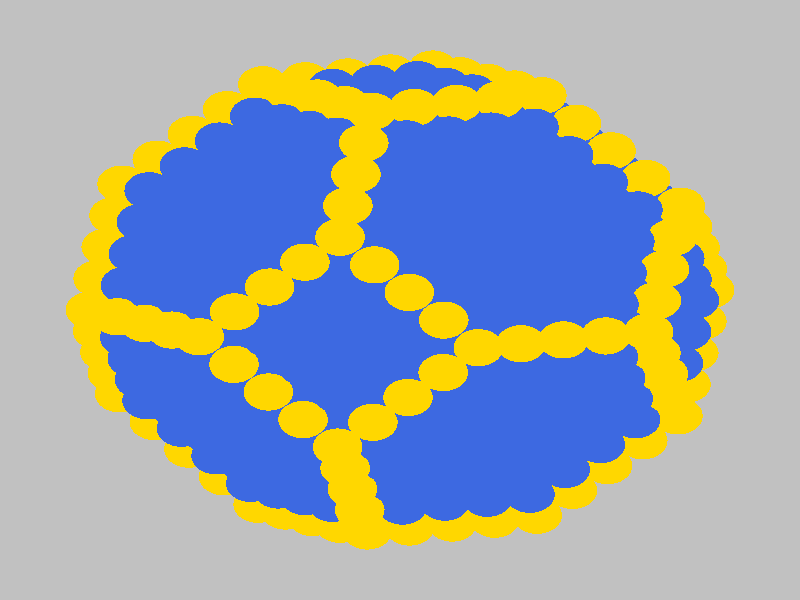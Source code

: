 #version 3.6;
#include "colors.inc"
#include "finish.inc"

global_settings {assumed_gamma 2.2 max_trace_level 6}
background {color Grey transmit 1.0}
camera {orthographic
  right -43.90*x up 43.90*y
  direction 1.00*z
  location <0,0,50.00> look_at <0,0,0>}


light_source {<  -30.00,  30.00,   40.00> color Gray40 shadowless}
light_source {<  30.00,  30.00,   40.00> color Gray40 shadowless} 
light_source {<  30.0,  -30.00,   40.00> color Gray40 shadowless}
light_source {<  -30.0,  -30.00,   40.00> color Gray40 shadowless} 
light_source {<  0.0,  0.00,   40.00> color Gray25 shadowless}
// no fog
#declare simple = finish {phong 0.7 ambient 0.4 diffuse 0.55}
#declare pale = finish {ambient 0.9 diffuse 0.30 roughness 0.001 specular 0.2 }
#declare intermediate = finish {ambient 0.4 diffuse 0.6 specular 0.1 roughness 0.04}
#declare vmd = finish {ambient 0.2 diffuse 0.80 phong 0.25 phong_size 10.0 specular 0.2 roughness 0.1}
#declare jmol = finish {ambient 0.4 diffuse 0.6 specular 1 roughness 0.001 metallic}
#declare ase2 = finish {ambient 0.2 brilliance 3 diffuse 0.6 metallic specular 0.7 roughness 0.04 reflection 0.15}
#declare ase3 = finish {ambient 0.4 brilliance 2 diffuse 0.6 metallic specular 1.0 roughness 0.001 reflection 0.0}
#declare glass = finish {ambient 0.4 diffuse 0.35 specular 1.0 roughness 0.001}
#declare glass2 = finish {ambient 0.3 diffuse 0.3 specular 1.0 reflection 0.25 roughness 0.001}
#declare Rcell = 0.100;
#declare Rbond = 0.100;

#macro atom(LOC, R, COL, TRANS, FIN)
  sphere{LOC, R texture{pigment{color COL transmit TRANS} finish{FIN}}}
#end
#macro constrain(LOC, R, COL, TRANS FIN)
union{torus{R, Rcell rotate 45*z texture{pigment{color COL transmit TRANS} finish{FIN}}}
     torus{R, Rcell rotate -45*z texture{pigment{color COL transmit TRANS} finish{FIN}}}
     translate LOC}
#end

// no cell vertices
atom(<-13.48,  -8.89, -21.48>, 1.36, rgbt <1.00, 0.84, 0.00, 0.00>, 0.0, ase3) // #0
atom(<-14.94,  -4.57, -22.96>, 1.36, rgbt <1.00, 0.84, 0.00, 0.00>, 0.0, ase3) // #1
atom(<-13.05,  -6.59, -22.95>, 1.36, rgbt <0.25, 0.41, 0.88, 0.00>, 0.0, ase3) // #2
atom(<-12.61,  -4.28, -24.43>, 1.36, rgbt <0.25, 0.41, 0.88, 0.00>, 0.0, ase3) // #3
atom(<-15.38,  -6.87, -21.49>, 1.36, rgbt <1.00, 0.84, 0.00, 0.00>, 0.0, ase3) // #4
atom(<-15.78,  -5.34, -19.21>, 1.36, rgbt <1.00, 0.84, 0.00, 0.00>, 0.0, ase3) // #5
atom(<-13.88,  -7.36, -19.20>, 1.36, rgbt <0.25, 0.41, 0.88, 0.00>, 0.0, ase3) // #6
atom(<-13.45,  -5.05, -20.68>, 1.36, rgbt <0.25, 0.41, 0.88, 0.00>, 0.0, ase3) // #7
atom(<-14.29,  -5.83, -16.93>, 1.36, rgbt <0.25, 0.41, 0.88, 0.00>, 0.0, ase3) // #8
atom(<-14.07,   0.04, -25.92>, 1.36, rgbt <1.00, 0.84, 0.00, 0.00>, 0.0, ase3) // #9
atom(<-12.18,  -1.98, -25.91>, 1.36, rgbt <0.25, 0.41, 0.88, 0.00>, 0.0, ase3) // #10
atom(<-11.74,   0.33, -27.38>, 1.36, rgbt <0.25, 0.41, 0.88, 0.00>, 0.0, ase3) // #11
atom(<-14.51,  -2.26, -24.44>, 1.36, rgbt <1.00, 0.84, 0.00, 0.00>, 0.0, ase3) // #12
atom(<-14.91,  -0.73, -22.17>, 1.36, rgbt <0.25, 0.41, 0.88, 0.00>, 0.0, ase3) // #13
atom(<-13.01,  -2.75, -22.16>, 1.36, rgbt <0.25, 0.41, 0.88, 0.00>, 0.0, ase3) // #14
atom(<-12.58,  -0.44, -23.63>, 1.36, rgbt <0.25, 0.41, 0.88, 0.00>, 0.0, ase3) // #15
atom(<-15.35,  -3.04, -20.69>, 1.36, rgbt <0.25, 0.41, 0.88, 0.00>, 0.0, ase3) // #16
atom(<-15.75,  -1.50, -18.42>, 1.36, rgbt <0.25, 0.41, 0.88, 0.00>, 0.0, ase3) // #17
atom(<-13.85,  -3.52, -18.41>, 1.36, rgbt <0.25, 0.41, 0.88, 0.00>, 0.0, ase3) // #18
atom(<-13.42,  -1.22, -19.88>, 1.36, rgbt <0.25, 0.41, 0.88, 0.00>, 0.0, ase3) // #19
atom(<-16.19,  -3.81, -16.94>, 1.36, rgbt <1.00, 0.84, 0.00, 0.00>, 0.0, ase3) // #20
atom(<-16.59,  -2.27, -14.67>, 1.36, rgbt <1.00, 0.84, 0.00, 0.00>, 0.0, ase3) // #21
atom(<-14.69,  -4.29, -14.66>, 1.36, rgbt <0.25, 0.41, 0.88, 0.00>, 0.0, ase3) // #22
atom(<-14.26,  -1.99, -16.13>, 1.36, rgbt <0.25, 0.41, 0.88, 0.00>, 0.0, ase3) // #23
atom(<-15.10,  -2.76, -12.38>, 1.36, rgbt <0.25, 0.41, 0.88, 0.00>, 0.0, ase3) // #24
atom(<-11.30,   2.63, -28.86>, 1.36, rgbt <1.00, 0.84, 0.00, 0.00>, 0.0, ase3) // #25
atom(<-13.64,   2.35, -27.39>, 1.36, rgbt <1.00, 0.84, 0.00, 0.00>, 0.0, ase3) // #26
atom(<-14.04,   3.88, -25.12>, 1.36, rgbt <1.00, 0.84, 0.00, 0.00>, 0.0, ase3) // #27
atom(<-12.14,   1.86, -25.11>, 1.36, rgbt <0.25, 0.41, 0.88, 0.00>, 0.0, ase3) // #28
atom(<-11.71,   4.17, -26.59>, 1.36, rgbt <0.25, 0.41, 0.88, 0.00>, 0.0, ase3) // #29
atom(<-14.48,   1.57, -23.64>, 1.36, rgbt <0.25, 0.41, 0.88, 0.00>, 0.0, ase3) // #30
atom(<-14.88,   3.11, -21.37>, 1.36, rgbt <0.25, 0.41, 0.88, 0.00>, 0.0, ase3) // #31
atom(<-12.98,   1.09, -21.36>, 1.36, rgbt <0.25, 0.41, 0.88, 0.00>, 0.0, ase3) // #32
atom(<-12.55,   3.39, -22.84>, 1.36, rgbt <0.25, 0.41, 0.88, 0.00>, 0.0, ase3) // #33
atom(<-15.32,   0.80, -19.89>, 1.36, rgbt <0.25, 0.41, 0.88, 0.00>, 0.0, ase3) // #34
atom(<-15.72,   2.34, -17.62>, 1.36, rgbt <0.25, 0.41, 0.88, 0.00>, 0.0, ase3) // #35
atom(<-13.82,   0.32, -17.61>, 1.36, rgbt <0.25, 0.41, 0.88, 0.00>, 0.0, ase3) // #36
atom(<-13.39,   2.62, -19.09>, 1.36, rgbt <0.25, 0.41, 0.88, 0.00>, 0.0, ase3) // #37
atom(<-16.16,   0.03, -16.14>, 1.36, rgbt <0.25, 0.41, 0.88, 0.00>, 0.0, ase3) // #38
atom(<-16.56,   1.56, -13.87>, 1.36, rgbt <1.00, 0.84, 0.00, 0.00>, 0.0, ase3) // #39
atom(<-14.66,  -0.46, -13.86>, 1.36, rgbt <0.25, 0.41, 0.88, 0.00>, 0.0, ase3) // #40
atom(<-14.22,   1.85, -15.34>, 1.36, rgbt <0.25, 0.41, 0.88, 0.00>, 0.0, ase3) // #41
atom(<-16.99,  -0.74, -12.39>, 1.36, rgbt <1.00, 0.84, 0.00, 0.00>, 0.0, ase3) // #42
atom(<-15.50,  -1.23, -10.11>, 1.36, rgbt <1.00, 0.84, 0.00, 0.00>, 0.0, ase3) // #43
atom(<-15.06,   1.08, -11.59>, 1.36, rgbt <0.25, 0.41, 0.88, 0.00>, 0.0, ase3) // #44
atom(<-12.11,   5.70, -24.31>, 1.36, rgbt <0.25, 0.41, 0.88, 0.00>, 0.0, ase3) // #45
atom(<-14.45,   5.41, -22.85>, 1.36, rgbt <1.00, 0.84, 0.00, 0.00>, 0.0, ase3) // #46
atom(<-14.85,   6.95, -20.57>, 1.36, rgbt <1.00, 0.84, 0.00, 0.00>, 0.0, ase3) // #47
atom(<-12.95,   4.93, -20.56>, 1.36, rgbt <0.25, 0.41, 0.88, 0.00>, 0.0, ase3) // #48
atom(<-12.52,   7.23, -22.04>, 1.36, rgbt <0.25, 0.41, 0.88, 0.00>, 0.0, ase3) // #49
atom(<-15.28,   4.64, -19.10>, 1.36, rgbt <0.25, 0.41, 0.88, 0.00>, 0.0, ase3) // #50
atom(<-15.69,   6.17, -16.82>, 1.36, rgbt <1.00, 0.84, 0.00, 0.00>, 0.0, ase3) // #51
atom(<-13.79,   4.15, -16.81>, 1.36, rgbt <0.25, 0.41, 0.88, 0.00>, 0.0, ase3) // #52
atom(<-13.35,   6.46, -18.29>, 1.36, rgbt <0.25, 0.41, 0.88, 0.00>, 0.0, ase3) // #53
atom(<-16.12,   3.87, -15.34>, 1.36, rgbt <1.00, 0.84, 0.00, 0.00>, 0.0, ase3) // #54
atom(<-14.63,   3.38, -13.06>, 1.36, rgbt <0.25, 0.41, 0.88, 0.00>, 0.0, ase3) // #55
atom(<-14.19,   5.69, -14.54>, 1.36, rgbt <0.25, 0.41, 0.88, 0.00>, 0.0, ase3) // #56
atom(<-12.92,   8.76, -19.77>, 1.36, rgbt <0.25, 0.41, 0.88, 0.00>, 0.0, ase3) // #57
atom(<-15.25,   8.48, -18.30>, 1.36, rgbt <1.00, 0.84, 0.00, 0.00>, 0.0, ase3) // #58
atom(<-13.76,   7.99, -16.02>, 1.36, rgbt <0.25, 0.41, 0.88, 0.00>, 0.0, ase3) // #59
atom(<-13.32,  10.30, -17.49>, 1.36, rgbt <1.00, 0.84, 0.00, 0.00>, 0.0, ase3) // #60
atom(< -9.68, -12.93, -21.46>, 1.36, rgbt <1.00, 0.84, 0.00, 0.00>, 0.0, ase3) // #61
atom(<-11.15,  -8.61, -22.95>, 1.36, rgbt <0.25, 0.41, 0.88, 0.00>, 0.0, ase3) // #62
atom(< -9.25, -10.63, -22.94>, 1.36, rgbt <0.25, 0.41, 0.88, 0.00>, 0.0, ase3) // #63
atom(< -8.81,  -8.32, -24.41>, 1.36, rgbt <0.25, 0.41, 0.88, 0.00>, 0.0, ase3) // #64
atom(<-11.58, -10.91, -21.47>, 1.36, rgbt <1.00, 0.84, 0.00, 0.00>, 0.0, ase3) // #65
atom(<-11.99,  -9.38, -19.20>, 1.36, rgbt <0.25, 0.41, 0.88, 0.00>, 0.0, ase3) // #66
atom(<-10.09, -11.40, -19.19>, 1.36, rgbt <0.25, 0.41, 0.88, 0.00>, 0.0, ase3) // #67
atom(< -9.65,  -9.09, -20.66>, 1.36, rgbt <0.25, 0.41, 0.88, 0.00>, 0.0, ase3) // #68
atom(<-10.49,  -9.87, -16.91>, 1.36, rgbt <0.25, 0.41, 0.88, 0.00>, 0.0, ase3) // #69
atom(<-10.28,  -4.00, -25.90>, 1.36, rgbt <0.25, 0.41, 0.88, 0.00>, 0.0, ase3) // #70
atom(< -8.38,  -6.02, -25.89>, 1.36, rgbt <0.25, 0.41, 0.88, 0.00>, 0.0, ase3) // #71
atom(< -7.94,  -3.71, -27.37>, 1.36, rgbt <0.25, 0.41, 0.88, 0.00>, 0.0, ase3) // #72
atom(<-10.71,  -6.30, -24.42>, 1.36, rgbt <0.25, 0.41, 0.88, 0.00>, 0.0, ase3) // #73
atom(<-11.12,  -4.77, -22.15>, 1.36, rgbt <0.25, 0.41, 0.88, 0.00>, 0.0, ase3) // #74
atom(< -9.22,  -6.79, -22.14>, 1.36, rgbt <0.25, 0.41, 0.88, 0.00>, 0.0, ase3) // #75
atom(< -8.78,  -4.48, -23.62>, 1.36, rgbt <0.25, 0.41, 0.88, 0.00>, 0.0, ase3) // #76
atom(<-11.55,  -7.07, -20.67>, 1.36, rgbt <0.25, 0.41, 0.88, 0.00>, 0.0, ase3) // #77
atom(<-11.95,  -5.54, -18.40>, 1.36, rgbt <0.25, 0.41, 0.88, 0.00>, 0.0, ase3) // #78
atom(<-10.06,  -7.56, -18.39>, 1.36, rgbt <0.25, 0.41, 0.88, 0.00>, 0.0, ase3) // #79
atom(< -9.62,  -5.26, -19.87>, 1.36, rgbt <0.25, 0.41, 0.88, 0.00>, 0.0, ase3) // #80
atom(<-12.39,  -7.85, -16.92>, 1.36, rgbt <0.25, 0.41, 0.88, 0.00>, 0.0, ase3) // #81
atom(<-12.79,  -6.31, -14.65>, 1.36, rgbt <0.25, 0.41, 0.88, 0.00>, 0.0, ase3) // #82
atom(<-10.89,  -8.33, -14.64>, 1.36, rgbt <0.25, 0.41, 0.88, 0.00>, 0.0, ase3) // #83
atom(<-10.46,  -6.03, -16.12>, 1.36, rgbt <0.25, 0.41, 0.88, 0.00>, 0.0, ase3) // #84
atom(<-11.30,  -6.80, -12.36>, 1.36, rgbt <0.25, 0.41, 0.88, 0.00>, 0.0, ase3) // #85
atom(< -9.41,   0.61, -28.85>, 1.36, rgbt <0.25, 0.41, 0.88, 0.00>, 0.0, ase3) // #86
atom(< -7.51,  -1.41, -28.84>, 1.36, rgbt <0.25, 0.41, 0.88, 0.00>, 0.0, ase3) // #87
atom(< -7.07,   0.90, -30.32>, 1.36, rgbt <0.25, 0.41, 0.88, 0.00>, 0.0, ase3) // #88
atom(< -9.84,  -1.69, -27.38>, 1.36, rgbt <0.25, 0.41, 0.88, 0.00>, 0.0, ase3) // #89
atom(<-10.24,  -0.16, -25.10>, 1.36, rgbt <0.25, 0.41, 0.88, 0.00>, 0.0, ase3) // #90
atom(< -8.35,  -2.18, -25.09>, 1.36, rgbt <0.25, 0.41, 0.88, 0.00>, 0.0, ase3) // #91
atom(< -7.91,   0.13, -26.57>, 1.36, rgbt <0.25, 0.41, 0.88, 0.00>, 0.0, ase3) // #92
atom(<-10.68,  -2.46, -23.63>, 1.36, rgbt <0.25, 0.41, 0.88, 0.00>, 0.0, ase3) // #93
atom(<-11.08,  -0.93, -21.35>, 1.36, rgbt <0.25, 0.41, 0.88, 0.00>, 0.0, ase3) // #94
atom(< -9.18,  -2.95, -21.34>, 1.36, rgbt <0.25, 0.41, 0.88, 0.00>, 0.0, ase3) // #95
atom(< -8.75,  -0.65, -22.82>, 1.36, rgbt <0.25, 0.41, 0.88, 0.00>, 0.0, ase3) // #96
atom(<-11.52,  -3.24, -19.87>, 1.36, rgbt <0.25, 0.41, 0.88, 0.00>, 0.0, ase3) // #97
atom(<-11.92,  -1.70, -17.60>, 1.36, rgbt <0.25, 0.41, 0.88, 0.00>, 0.0, ase3) // #98
atom(<-10.02,  -3.72, -17.59>, 1.36, rgbt <0.25, 0.41, 0.88, 0.00>, 0.0, ase3) // #99
atom(< -9.59,  -1.42, -19.07>, 1.36, rgbt <0.25, 0.41, 0.88, 0.00>, 0.0, ase3) // #100
atom(<-12.36,  -4.01, -16.12>, 1.36, rgbt <0.25, 0.41, 0.88, 0.00>, 0.0, ase3) // #101
atom(<-12.76,  -2.48, -13.85>, 1.36, rgbt <0.25, 0.41, 0.88, 0.00>, 0.0, ase3) // #102
atom(<-10.86,  -4.49, -13.84>, 1.36, rgbt <0.25, 0.41, 0.88, 0.00>, 0.0, ase3) // #103
atom(<-10.43,  -2.19, -15.32>, 1.36, rgbt <0.25, 0.41, 0.88, 0.00>, 0.0, ase3) // #104
atom(<-13.20,  -4.78, -12.37>, 1.36, rgbt <0.25, 0.41, 0.88, 0.00>, 0.0, ase3) // #105
atom(<-13.60,  -3.25, -10.10>, 1.36, rgbt <0.25, 0.41, 0.88, 0.00>, 0.0, ase3) // #106
atom(<-11.70,  -5.27, -10.09>, 1.36, rgbt <0.25, 0.41, 0.88, 0.00>, 0.0, ase3) // #107
atom(<-11.27,  -2.96, -11.57>, 1.36, rgbt <0.25, 0.41, 0.88, 0.00>, 0.0, ase3) // #108
atom(<-12.10,  -3.73,  -7.82>, 1.36, rgbt <0.25, 0.41, 0.88, 0.00>, 0.0, ase3) // #109
atom(< -6.64,   3.20, -31.80>, 1.36, rgbt <1.00, 0.84, 0.00, 0.00>, 0.0, ase3) // #110
atom(< -8.97,   2.92, -30.33>, 1.36, rgbt <1.00, 0.84, 0.00, 0.00>, 0.0, ase3) // #111
atom(< -9.37,   4.45, -28.06>, 1.36, rgbt <0.25, 0.41, 0.88, 0.00>, 0.0, ase3) // #112
atom(< -7.48,   2.43, -28.05>, 1.36, rgbt <0.25, 0.41, 0.88, 0.00>, 0.0, ase3) // #113
atom(< -7.04,   4.74, -29.52>, 1.36, rgbt <0.25, 0.41, 0.88, 0.00>, 0.0, ase3) // #114
atom(< -9.81,   2.15, -26.58>, 1.36, rgbt <0.25, 0.41, 0.88, 0.00>, 0.0, ase3) // #115
atom(<-10.21,   3.68, -24.30>, 1.36, rgbt <0.25, 0.41, 0.88, 0.00>, 0.0, ase3) // #116
atom(< -8.31,   1.66, -24.30>, 1.36, rgbt <0.25, 0.41, 0.88, 0.00>, 0.0, ase3) // #117
atom(< -7.88,   3.97, -25.77>, 1.36, rgbt <0.25, 0.41, 0.88, 0.00>, 0.0, ase3) // #118
atom(<-10.65,   1.37, -22.83>, 1.36, rgbt <0.25, 0.41, 0.88, 0.00>, 0.0, ase3) // #119
atom(<-11.05,   2.91, -20.55>, 1.36, rgbt <0.25, 0.41, 0.88, 0.00>, 0.0, ase3) // #120
atom(< -9.15,   0.89, -20.55>, 1.36, rgbt <0.25, 0.41, 0.88, 0.00>, 0.0, ase3) // #121
atom(< -8.72,   3.19, -22.02>, 1.36, rgbt <0.25, 0.41, 0.88, 0.00>, 0.0, ase3) // #122
atom(<-11.49,   0.60, -19.08>, 1.36, rgbt <0.25, 0.41, 0.88, 0.00>, 0.0, ase3) // #123
atom(<-11.89,   2.13, -16.80>, 1.36, rgbt <0.25, 0.41, 0.88, 0.00>, 0.0, ase3) // #124
atom(< -9.99,   0.12, -16.79>, 1.36, rgbt <0.25, 0.41, 0.88, 0.00>, 0.0, ase3) // #125
atom(< -9.56,   2.42, -18.27>, 1.36, rgbt <0.25, 0.41, 0.88, 0.00>, 0.0, ase3) // #126
atom(<-12.33,  -0.17, -15.33>, 1.36, rgbt <0.25, 0.41, 0.88, 0.00>, 0.0, ase3) // #127
atom(<-12.73,   1.36, -13.05>, 1.36, rgbt <0.25, 0.41, 0.88, 0.00>, 0.0, ase3) // #128
atom(<-10.83,  -0.66, -13.04>, 1.36, rgbt <0.25, 0.41, 0.88, 0.00>, 0.0, ase3) // #129
atom(<-10.40,   1.65, -14.52>, 1.36, rgbt <0.25, 0.41, 0.88, 0.00>, 0.0, ase3) // #130
atom(<-13.16,  -0.94, -11.58>, 1.36, rgbt <0.25, 0.41, 0.88, 0.00>, 0.0, ase3) // #131
atom(<-13.57,   0.59,  -9.30>, 1.36, rgbt <0.25, 0.41, 0.88, 0.00>, 0.0, ase3) // #132
atom(<-11.67,  -1.43,  -9.29>, 1.36, rgbt <0.25, 0.41, 0.88, 0.00>, 0.0, ase3) // #133
atom(<-11.23,   0.88, -10.77>, 1.36, rgbt <0.25, 0.41, 0.88, 0.00>, 0.0, ase3) // #134
atom(<-14.00,  -1.71,  -7.83>, 1.36, rgbt <1.00, 0.84, 0.00, 0.00>, 0.0, ase3) // #135
atom(<-12.51,  -2.20,  -5.54>, 1.36, rgbt <1.00, 0.84, 0.00, 0.00>, 0.0, ase3) // #136
atom(<-12.07,   0.10,  -7.02>, 1.36, rgbt <0.25, 0.41, 0.88, 0.00>, 0.0, ase3) // #137
atom(< -7.44,   6.27, -27.25>, 1.36, rgbt <0.25, 0.41, 0.88, 0.00>, 0.0, ase3) // #138
atom(< -9.78,   5.98, -25.78>, 1.36, rgbt <0.25, 0.41, 0.88, 0.00>, 0.0, ase3) // #139
atom(<-10.18,   7.52, -23.51>, 1.36, rgbt <0.25, 0.41, 0.88, 0.00>, 0.0, ase3) // #140
atom(< -8.28,   5.50, -23.50>, 1.36, rgbt <0.25, 0.41, 0.88, 0.00>, 0.0, ase3) // #141
atom(< -7.85,   7.80, -24.98>, 1.36, rgbt <0.25, 0.41, 0.88, 0.00>, 0.0, ase3) // #142
atom(<-10.62,   5.21, -22.03>, 1.36, rgbt <0.25, 0.41, 0.88, 0.00>, 0.0, ase3) // #143
atom(<-11.02,   6.75, -19.76>, 1.36, rgbt <0.25, 0.41, 0.88, 0.00>, 0.0, ase3) // #144
atom(< -9.12,   4.73, -19.75>, 1.36, rgbt <0.25, 0.41, 0.88, 0.00>, 0.0, ase3) // #145
atom(< -8.69,   7.03, -21.22>, 1.36, rgbt <0.25, 0.41, 0.88, 0.00>, 0.0, ase3) // #146
atom(<-11.46,   4.44, -18.28>, 1.36, rgbt <0.25, 0.41, 0.88, 0.00>, 0.0, ase3) // #147
atom(<-11.86,   5.97, -16.01>, 1.36, rgbt <0.25, 0.41, 0.88, 0.00>, 0.0, ase3) // #148
atom(< -9.96,   3.95, -16.00>, 1.36, rgbt <0.25, 0.41, 0.88, 0.00>, 0.0, ase3) // #149
atom(< -9.53,   6.26, -17.47>, 1.36, rgbt <0.25, 0.41, 0.88, 0.00>, 0.0, ase3) // #150
atom(<-12.29,   3.67, -14.53>, 1.36, rgbt <0.25, 0.41, 0.88, 0.00>, 0.0, ase3) // #151
atom(<-12.70,   5.20, -12.26>, 1.36, rgbt <0.25, 0.41, 0.88, 0.00>, 0.0, ase3) // #152
atom(<-10.80,   3.18, -12.25>, 1.36, rgbt <0.25, 0.41, 0.88, 0.00>, 0.0, ase3) // #153
atom(<-10.36,   5.49, -13.72>, 1.36, rgbt <0.25, 0.41, 0.88, 0.00>, 0.0, ase3) // #154
atom(<-13.13,   2.90, -10.78>, 1.36, rgbt <0.25, 0.41, 0.88, 0.00>, 0.0, ase3) // #155
atom(<-11.64,   2.41,  -8.50>, 1.36, rgbt <0.25, 0.41, 0.88, 0.00>, 0.0, ase3) // #156
atom(<-11.20,   4.71,  -9.97>, 1.36, rgbt <0.25, 0.41, 0.88, 0.00>, 0.0, ase3) // #157
atom(< -8.25,   9.34, -22.70>, 1.36, rgbt <0.25, 0.41, 0.88, 0.00>, 0.0, ase3) // #158
atom(<-10.59,   9.05, -21.23>, 1.36, rgbt <0.25, 0.41, 0.88, 0.00>, 0.0, ase3) // #159
atom(<-10.99,  10.58, -18.96>, 1.36, rgbt <0.25, 0.41, 0.88, 0.00>, 0.0, ase3) // #160
atom(< -9.09,   8.56, -18.95>, 1.36, rgbt <0.25, 0.41, 0.88, 0.00>, 0.0, ase3) // #161
atom(< -8.66,  10.87, -20.43>, 1.36, rgbt <0.25, 0.41, 0.88, 0.00>, 0.0, ase3) // #162
atom(<-11.42,   8.28, -17.48>, 1.36, rgbt <0.25, 0.41, 0.88, 0.00>, 0.0, ase3) // #163
atom(<-11.83,   9.81, -15.21>, 1.36, rgbt <0.25, 0.41, 0.88, 0.00>, 0.0, ase3) // #164
atom(< -9.93,   7.79, -15.20>, 1.36, rgbt <0.25, 0.41, 0.88, 0.00>, 0.0, ase3) // #165
atom(< -9.49,  10.10, -16.68>, 1.36, rgbt <0.25, 0.41, 0.88, 0.00>, 0.0, ase3) // #166
atom(<-12.26,   7.51, -13.73>, 1.36, rgbt <0.25, 0.41, 0.88, 0.00>, 0.0, ase3) // #167
atom(<-10.77,   7.02, -11.45>, 1.36, rgbt <0.25, 0.41, 0.88, 0.00>, 0.0, ase3) // #168
atom(<-10.33,   9.32, -12.93>, 1.36, rgbt <0.25, 0.41, 0.88, 0.00>, 0.0, ase3) // #169
atom(< -9.06,  12.40, -18.15>, 1.36, rgbt <0.25, 0.41, 0.88, 0.00>, 0.0, ase3) // #170
atom(<-11.39,  12.12, -16.69>, 1.36, rgbt <1.00, 0.84, 0.00, 0.00>, 0.0, ase3) // #171
atom(< -9.90,  11.63, -14.40>, 1.36, rgbt <0.25, 0.41, 0.88, 0.00>, 0.0, ase3) // #172
atom(< -9.46,  13.93, -15.88>, 1.36, rgbt <1.00, 0.84, 0.00, 0.00>, 0.0, ase3) // #173
atom(< -7.35, -12.65, -22.93>, 1.36, rgbt <0.25, 0.41, 0.88, 0.00>, 0.0, ase3) // #174
atom(< -5.45, -14.66, -22.92>, 1.36, rgbt <1.00, 0.84, 0.00, 0.00>, 0.0, ase3) // #175
atom(< -5.01, -12.36, -24.40>, 1.36, rgbt <0.25, 0.41, 0.88, 0.00>, 0.0, ase3) // #176
atom(< -7.78, -14.95, -21.45>, 1.36, rgbt <1.00, 0.84, 0.00, 0.00>, 0.0, ase3) // #177
atom(< -8.19, -13.42, -19.18>, 1.36, rgbt <0.25, 0.41, 0.88, 0.00>, 0.0, ase3) // #178
atom(< -6.29, -15.44, -19.17>, 1.36, rgbt <1.00, 0.84, 0.00, 0.00>, 0.0, ase3) // #179
atom(< -5.85, -13.13, -20.64>, 1.36, rgbt <0.25, 0.41, 0.88, 0.00>, 0.0, ase3) // #180
atom(< -6.69, -13.90, -16.89>, 1.36, rgbt <0.25, 0.41, 0.88, 0.00>, 0.0, ase3) // #181
atom(< -6.48,  -8.04, -25.88>, 1.36, rgbt <0.25, 0.41, 0.88, 0.00>, 0.0, ase3) // #182
atom(< -4.58, -10.05, -25.87>, 1.36, rgbt <0.25, 0.41, 0.88, 0.00>, 0.0, ase3) // #183
atom(< -4.14,  -7.75, -27.35>, 1.36, rgbt <0.25, 0.41, 0.88, 0.00>, 0.0, ase3) // #184
atom(< -6.91, -10.34, -24.40>, 1.36, rgbt <0.25, 0.41, 0.88, 0.00>, 0.0, ase3) // #185
atom(< -7.32,  -8.81, -22.13>, 1.36, rgbt <0.25, 0.41, 0.88, 0.00>, 0.0, ase3) // #186
atom(< -5.42, -10.83, -22.12>, 1.36, rgbt <0.25, 0.41, 0.88, 0.00>, 0.0, ase3) // #187
atom(< -4.98,  -8.52, -23.60>, 1.36, rgbt <0.25, 0.41, 0.88, 0.00>, 0.0, ase3) // #188
atom(< -7.75, -11.11, -20.65>, 1.36, rgbt <0.25, 0.41, 0.88, 0.00>, 0.0, ase3) // #189
atom(< -8.16,  -9.58, -18.38>, 1.36, rgbt <0.25, 0.41, 0.88, 0.00>, 0.0, ase3) // #190
atom(< -6.26, -11.60, -18.37>, 1.36, rgbt <0.25, 0.41, 0.88, 0.00>, 0.0, ase3) // #191
atom(< -5.82,  -9.29, -19.85>, 1.36, rgbt <0.25, 0.41, 0.88, 0.00>, 0.0, ase3) // #192
atom(< -8.59, -11.88, -16.90>, 1.36, rgbt <0.25, 0.41, 0.88, 0.00>, 0.0, ase3) // #193
atom(< -8.99, -10.35, -14.63>, 1.36, rgbt <0.25, 0.41, 0.88, 0.00>, 0.0, ase3) // #194
atom(< -7.10, -12.37, -14.62>, 1.36, rgbt <0.25, 0.41, 0.88, 0.00>, 0.0, ase3) // #195
atom(< -6.66, -10.07, -16.10>, 1.36, rgbt <0.25, 0.41, 0.88, 0.00>, 0.0, ase3) // #196
atom(< -7.50, -10.84, -12.35>, 1.36, rgbt <0.25, 0.41, 0.88, 0.00>, 0.0, ase3) // #197
atom(< -5.61,  -3.43, -28.83>, 1.36, rgbt <0.25, 0.41, 0.88, 0.00>, 0.0, ase3) // #198
atom(< -3.71,  -5.44, -28.83>, 1.36, rgbt <0.25, 0.41, 0.88, 0.00>, 0.0, ase3) // #199
atom(< -3.27,  -3.14, -30.30>, 1.36, rgbt <0.25, 0.41, 0.88, 0.00>, 0.0, ase3) // #200
atom(< -6.04,  -5.73, -27.36>, 1.36, rgbt <0.25, 0.41, 0.88, 0.00>, 0.0, ase3) // #201
atom(< -6.45,  -4.20, -25.08>, 1.36, rgbt <0.25, 0.41, 0.88, 0.00>, 0.0, ase3) // #202
atom(< -4.55,  -6.22, -25.07>, 1.36, rgbt <0.25, 0.41, 0.88, 0.00>, 0.0, ase3) // #203
atom(< -4.11,  -3.91, -26.55>, 1.36, rgbt <0.25, 0.41, 0.88, 0.00>, 0.0, ase3) // #204
atom(< -6.88,  -6.50, -23.61>, 1.36, rgbt <0.25, 0.41, 0.88, 0.00>, 0.0, ase3) // #205
atom(< -7.29,  -4.97, -21.33>, 1.36, rgbt <0.25, 0.41, 0.88, 0.00>, 0.0, ase3) // #206
atom(< -5.39,  -6.99, -21.32>, 1.36, rgbt <0.25, 0.41, 0.88, 0.00>, 0.0, ase3) // #207
atom(< -4.95,  -4.68, -22.80>, 1.36, rgbt <0.25, 0.41, 0.88, 0.00>, 0.0, ase3) // #208
atom(< -7.72,  -7.27, -19.86>, 1.36, rgbt <0.25, 0.41, 0.88, 0.00>, 0.0, ase3) // #209
atom(< -8.12,  -5.74, -17.58>, 1.36, rgbt <0.25, 0.41, 0.88, 0.00>, 0.0, ase3) // #210
atom(< -6.23,  -7.76, -17.57>, 1.36, rgbt <0.25, 0.41, 0.88, 0.00>, 0.0, ase3) // #211
atom(< -5.79,  -5.46, -19.05>, 1.36, rgbt <0.25, 0.41, 0.88, 0.00>, 0.0, ase3) // #212
atom(< -8.56,  -8.05, -16.11>, 1.36, rgbt <0.25, 0.41, 0.88, 0.00>, 0.0, ase3) // #213
atom(< -8.96,  -6.51, -13.83>, 1.36, rgbt <0.25, 0.41, 0.88, 0.00>, 0.0, ase3) // #214
atom(< -7.06,  -8.53, -13.82>, 1.36, rgbt <0.25, 0.41, 0.88, 0.00>, 0.0, ase3) // #215
atom(< -6.63,  -6.23, -15.30>, 1.36, rgbt <0.25, 0.41, 0.88, 0.00>, 0.0, ase3) // #216
atom(< -9.40,  -8.82, -12.36>, 1.36, rgbt <0.25, 0.41, 0.88, 0.00>, 0.0, ase3) // #217
atom(< -9.80,  -7.29, -10.08>, 1.36, rgbt <0.25, 0.41, 0.88, 0.00>, 0.0, ase3) // #218
atom(< -7.90,  -9.31, -10.07>, 1.36, rgbt <0.25, 0.41, 0.88, 0.00>, 0.0, ase3) // #219
atom(< -7.47,  -7.00, -11.55>, 1.36, rgbt <0.25, 0.41, 0.88, 0.00>, 0.0, ase3) // #220
atom(< -8.31,  -7.77,  -7.80>, 1.36, rgbt <0.25, 0.41, 0.88, 0.00>, 0.0, ase3) // #221
atom(< -4.74,   1.18, -31.79>, 1.36, rgbt <0.25, 0.41, 0.88, 0.00>, 0.0, ase3) // #222
atom(< -2.84,  -0.83, -31.78>, 1.36, rgbt <0.25, 0.41, 0.88, 0.00>, 0.0, ase3) // #223
atom(< -2.40,   1.47, -33.26>, 1.36, rgbt <1.00, 0.84, 0.00, 0.00>, 0.0, ase3) // #224
atom(< -5.17,  -1.12, -30.31>, 1.36, rgbt <0.25, 0.41, 0.88, 0.00>, 0.0, ase3) // #225
atom(< -5.58,   0.41, -28.04>, 1.36, rgbt <0.25, 0.41, 0.88, 0.00>, 0.0, ase3) // #226
atom(< -3.68,  -1.61, -28.03>, 1.36, rgbt <0.25, 0.41, 0.88, 0.00>, 0.0, ase3) // #227
atom(< -3.24,   0.70, -29.50>, 1.36, rgbt <0.25, 0.41, 0.88, 0.00>, 0.0, ase3) // #228
atom(< -6.01,  -1.89, -26.56>, 1.36, rgbt <0.25, 0.41, 0.88, 0.00>, 0.0, ase3) // #229
atom(< -6.42,  -0.36, -24.29>, 1.36, rgbt <0.25, 0.41, 0.88, 0.00>, 0.0, ase3) // #230
atom(< -4.52,  -2.38, -24.28>, 1.36, rgbt <0.25, 0.41, 0.88, 0.00>, 0.0, ase3) // #231
atom(< -4.08,  -0.07, -25.75>, 1.36, rgbt <0.25, 0.41, 0.88, 0.00>, 0.0, ase3) // #232
atom(< -6.85,  -2.66, -22.81>, 1.36, rgbt <0.25, 0.41, 0.88, 0.00>, 0.0, ase3) // #233
atom(< -7.25,  -1.13, -20.54>, 1.36, rgbt <0.25, 0.41, 0.88, 0.00>, 0.0, ase3) // #234
atom(< -5.36,  -3.15, -20.53>, 1.36, rgbt <0.25, 0.41, 0.88, 0.00>, 0.0, ase3) // #235
atom(< -4.92,  -0.85, -22.00>, 1.36, rgbt <0.25, 0.41, 0.88, 0.00>, 0.0, ase3) // #236
atom(< -7.69,  -3.44, -19.06>, 1.36, rgbt <0.25, 0.41, 0.88, 0.00>, 0.0, ase3) // #237
atom(< -8.09,  -1.90, -16.79>, 1.36, rgbt <0.25, 0.41, 0.88, 0.00>, 0.0, ase3) // #238
atom(< -6.19,  -3.92, -16.78>, 1.36, rgbt <0.25, 0.41, 0.88, 0.00>, 0.0, ase3) // #239
atom(< -5.76,  -1.62, -18.25>, 1.36, rgbt <0.25, 0.41, 0.88, 0.00>, 0.0, ase3) // #240
atom(< -8.53,  -4.21, -15.31>, 1.36, rgbt <0.25, 0.41, 0.88, 0.00>, 0.0, ase3) // #241
atom(< -8.93,  -2.68, -13.04>, 1.36, rgbt <0.25, 0.41, 0.88, 0.00>, 0.0, ase3) // #242
atom(< -7.03,  -4.70, -13.03>, 1.36, rgbt <0.25, 0.41, 0.88, 0.00>, 0.0, ase3) // #243
atom(< -6.60,  -2.39, -14.50>, 1.36, rgbt <0.25, 0.41, 0.88, 0.00>, 0.0, ase3) // #244
atom(< -9.37,  -4.98, -11.56>, 1.36, rgbt <0.25, 0.41, 0.88, 0.00>, 0.0, ase3) // #245
atom(< -9.77,  -3.45,  -9.28>, 1.36, rgbt <0.25, 0.41, 0.88, 0.00>, 0.0, ase3) // #246
atom(< -7.87,  -5.47,  -9.28>, 1.36, rgbt <0.25, 0.41, 0.88, 0.00>, 0.0, ase3) // #247
atom(< -7.44,  -3.16, -10.75>, 1.36, rgbt <0.25, 0.41, 0.88, 0.00>, 0.0, ase3) // #248
atom(<-10.21,  -5.75,  -7.81>, 1.36, rgbt <0.25, 0.41, 0.88, 0.00>, 0.0, ase3) // #249
atom(<-10.61,  -4.22,  -5.53>, 1.36, rgbt <0.25, 0.41, 0.88, 0.00>, 0.0, ase3) // #250
atom(< -8.71,  -6.24,  -5.53>, 1.36, rgbt <0.25, 0.41, 0.88, 0.00>, 0.0, ase3) // #251
atom(< -8.28,  -3.93,  -7.00>, 1.36, rgbt <0.25, 0.41, 0.88, 0.00>, 0.0, ase3) // #252
atom(< -9.11,  -4.71,  -3.25>, 1.36, rgbt <1.00, 0.84, 0.00, 0.00>, 0.0, ase3) // #253
atom(< -4.30,   3.49, -33.26>, 1.36, rgbt <1.00, 0.84, 0.00, 0.00>, 0.0, ase3) // #254
atom(< -4.71,   5.02, -30.99>, 1.36, rgbt <0.25, 0.41, 0.88, 0.00>, 0.0, ase3) // #255
atom(< -2.81,   3.00, -30.98>, 1.36, rgbt <0.25, 0.41, 0.88, 0.00>, 0.0, ase3) // #256
atom(< -2.37,   5.31, -32.46>, 1.36, rgbt <1.00, 0.84, 0.00, 0.00>, 0.0, ase3) // #257
atom(< -5.14,   2.72, -29.51>, 1.36, rgbt <0.25, 0.41, 0.88, 0.00>, 0.0, ase3) // #258
atom(< -5.55,   4.25, -27.24>, 1.36, rgbt <0.25, 0.41, 0.88, 0.00>, 0.0, ase3) // #259
atom(< -3.65,   2.23, -27.23>, 1.36, rgbt <0.25, 0.41, 0.88, 0.00>, 0.0, ase3) // #260
atom(< -3.21,   4.54, -28.71>, 1.36, rgbt <0.25, 0.41, 0.88, 0.00>, 0.0, ase3) // #261
atom(< -5.98,   1.95, -25.76>, 1.36, rgbt <0.25, 0.41, 0.88, 0.00>, 0.0, ase3) // #262
atom(< -6.38,   3.48, -23.49>, 1.36, rgbt <0.25, 0.41, 0.88, 0.00>, 0.0, ase3) // #263
atom(< -4.49,   1.46, -23.48>, 1.36, rgbt <0.25, 0.41, 0.88, 0.00>, 0.0, ase3) // #264
atom(< -4.05,   3.76, -24.96>, 1.36, rgbt <0.25, 0.41, 0.88, 0.00>, 0.0, ase3) // #265
atom(< -6.82,   1.17, -22.01>, 1.36, rgbt <0.25, 0.41, 0.88, 0.00>, 0.0, ase3) // #266
atom(< -7.22,   2.71, -19.74>, 1.36, rgbt <0.25, 0.41, 0.88, 0.00>, 0.0, ase3) // #267
atom(< -5.32,   0.69, -19.73>, 1.36, rgbt <0.25, 0.41, 0.88, 0.00>, 0.0, ase3) // #268
atom(< -4.89,   2.99, -21.21>, 1.36, rgbt <0.25, 0.41, 0.88, 0.00>, 0.0, ase3) // #269
atom(< -7.66,   0.40, -18.26>, 1.36, rgbt <0.25, 0.41, 0.88, 0.00>, 0.0, ase3) // #270
atom(< -8.06,   1.93, -15.99>, 1.36, rgbt <0.25, 0.41, 0.88, 0.00>, 0.0, ase3) // #271
atom(< -6.16,  -0.09, -15.98>, 1.36, rgbt <0.25, 0.41, 0.88, 0.00>, 0.0, ase3) // #272
atom(< -5.73,   2.22, -17.46>, 1.36, rgbt <0.25, 0.41, 0.88, 0.00>, 0.0, ase3) // #273
atom(< -8.50,  -0.37, -14.51>, 1.36, rgbt <0.25, 0.41, 0.88, 0.00>, 0.0, ase3) // #274
atom(< -8.90,   1.16, -12.24>, 1.36, rgbt <0.25, 0.41, 0.88, 0.00>, 0.0, ase3) // #275
atom(< -7.00,  -0.86, -12.23>, 1.36, rgbt <0.25, 0.41, 0.88, 0.00>, 0.0, ase3) // #276
atom(< -6.57,   1.45, -13.71>, 1.36, rgbt <0.25, 0.41, 0.88, 0.00>, 0.0, ase3) // #277
atom(< -9.34,  -1.14, -10.76>, 1.36, rgbt <0.25, 0.41, 0.88, 0.00>, 0.0, ase3) // #278
atom(< -9.74,   0.39,  -8.49>, 1.36, rgbt <0.25, 0.41, 0.88, 0.00>, 0.0, ase3) // #279
atom(< -7.84,  -1.63,  -8.48>, 1.36, rgbt <0.25, 0.41, 0.88, 0.00>, 0.0, ase3) // #280
atom(< -7.41,   0.68,  -9.96>, 1.36, rgbt <0.25, 0.41, 0.88, 0.00>, 0.0, ase3) // #281
atom(<-10.17,  -1.92,  -7.01>, 1.36, rgbt <0.25, 0.41, 0.88, 0.00>, 0.0, ase3) // #282
atom(<-10.58,  -0.38,  -4.74>, 1.36, rgbt <0.25, 0.41, 0.88, 0.00>, 0.0, ase3) // #283
atom(< -8.68,  -2.40,  -4.73>, 1.36, rgbt <0.25, 0.41, 0.88, 0.00>, 0.0, ase3) // #284
atom(< -8.24,  -0.10,  -6.20>, 1.36, rgbt <0.25, 0.41, 0.88, 0.00>, 0.0, ase3) // #285
atom(<-11.01,  -2.69,  -3.26>, 1.36, rgbt <1.00, 0.84, 0.00, 0.00>, 0.0, ase3) // #286
atom(< -9.08,  -0.87,  -2.45>, 1.36, rgbt <1.00, 0.84, 0.00, 0.00>, 0.0, ase3) // #287
atom(< -2.78,   6.84, -30.18>, 1.36, rgbt <0.25, 0.41, 0.88, 0.00>, 0.0, ase3) // #288
atom(< -5.11,   6.56, -28.72>, 1.36, rgbt <0.25, 0.41, 0.88, 0.00>, 0.0, ase3) // #289
atom(< -5.51,   8.09, -26.44>, 1.36, rgbt <0.25, 0.41, 0.88, 0.00>, 0.0, ase3) // #290
atom(< -3.62,   6.07, -26.43>, 1.36, rgbt <0.25, 0.41, 0.88, 0.00>, 0.0, ase3) // #291
atom(< -3.18,   8.37, -27.91>, 1.36, rgbt <0.25, 0.41, 0.88, 0.00>, 0.0, ase3) // #292
atom(< -5.95,   5.78, -24.97>, 1.36, rgbt <0.25, 0.41, 0.88, 0.00>, 0.0, ase3) // #293
atom(< -6.35,   7.32, -22.69>, 1.36, rgbt <0.25, 0.41, 0.88, 0.00>, 0.0, ase3) // #294
atom(< -4.45,   5.30, -22.68>, 1.36, rgbt <0.25, 0.41, 0.88, 0.00>, 0.0, ase3) // #295
atom(< -4.02,   7.60, -24.16>, 1.36, rgbt <0.25, 0.41, 0.88, 0.00>, 0.0, ase3) // #296
atom(< -6.79,   5.01, -21.22>, 1.36, rgbt <0.25, 0.41, 0.88, 0.00>, 0.0, ase3) // #297
atom(< -7.19,   6.54, -18.94>, 1.36, rgbt <0.25, 0.41, 0.88, 0.00>, 0.0, ase3) // #298
atom(< -5.29,   4.53, -18.93>, 1.36, rgbt <0.25, 0.41, 0.88, 0.00>, 0.0, ase3) // #299
atom(< -4.86,   6.83, -20.41>, 1.36, rgbt <0.25, 0.41, 0.88, 0.00>, 0.0, ase3) // #300
atom(< -7.63,   4.24, -17.47>, 1.36, rgbt <0.25, 0.41, 0.88, 0.00>, 0.0, ase3) // #301
atom(< -8.03,   5.77, -15.19>, 1.36, rgbt <0.25, 0.41, 0.88, 0.00>, 0.0, ase3) // #302
atom(< -6.13,   3.75, -15.18>, 1.36, rgbt <0.25, 0.41, 0.88, 0.00>, 0.0, ase3) // #303
atom(< -5.70,   6.06, -16.66>, 1.36, rgbt <0.25, 0.41, 0.88, 0.00>, 0.0, ase3) // #304
atom(< -8.47,   3.47, -13.71>, 1.36, rgbt <0.25, 0.41, 0.88, 0.00>, 0.0, ase3) // #305
atom(< -8.87,   5.00, -11.44>, 1.36, rgbt <0.25, 0.41, 0.88, 0.00>, 0.0, ase3) // #306
atom(< -6.97,   2.98, -11.43>, 1.36, rgbt <0.25, 0.41, 0.88, 0.00>, 0.0, ase3) // #307
atom(< -6.54,   5.29, -12.91>, 1.36, rgbt <0.25, 0.41, 0.88, 0.00>, 0.0, ase3) // #308
atom(< -9.30,   2.69,  -9.96>, 1.36, rgbt <0.25, 0.41, 0.88, 0.00>, 0.0, ase3) // #309
atom(< -9.71,   4.23,  -7.69>, 1.36, rgbt <0.25, 0.41, 0.88, 0.00>, 0.0, ase3) // #310
atom(< -7.81,   2.21,  -7.68>, 1.36, rgbt <0.25, 0.41, 0.88, 0.00>, 0.0, ase3) // #311
atom(< -7.37,   4.51,  -9.16>, 1.36, rgbt <0.25, 0.41, 0.88, 0.00>, 0.0, ase3) // #312
atom(<-10.14,   1.92,  -6.21>, 1.36, rgbt <0.25, 0.41, 0.88, 0.00>, 0.0, ase3) // #313
atom(< -8.65,   1.44,  -3.93>, 1.36, rgbt <0.25, 0.41, 0.88, 0.00>, 0.0, ase3) // #314
atom(< -8.21,   3.74,  -5.41>, 1.36, rgbt <0.25, 0.41, 0.88, 0.00>, 0.0, ase3) // #315
atom(< -3.58,   9.91, -25.64>, 1.36, rgbt <0.25, 0.41, 0.88, 0.00>, 0.0, ase3) // #316
atom(< -5.92,   9.62, -24.17>, 1.36, rgbt <0.25, 0.41, 0.88, 0.00>, 0.0, ase3) // #317
atom(< -6.32,  11.15, -21.90>, 1.36, rgbt <0.25, 0.41, 0.88, 0.00>, 0.0, ase3) // #318
atom(< -4.42,   9.14, -21.89>, 1.36, rgbt <0.25, 0.41, 0.88, 0.00>, 0.0, ase3) // #319
atom(< -3.99,  11.44, -23.36>, 1.36, rgbt <0.25, 0.41, 0.88, 0.00>, 0.0, ase3) // #320
atom(< -6.76,   8.85, -20.42>, 1.36, rgbt <0.25, 0.41, 0.88, 0.00>, 0.0, ase3) // #321
atom(< -7.16,  10.38, -18.14>, 1.36, rgbt <0.25, 0.41, 0.88, 0.00>, 0.0, ase3) // #322
atom(< -5.26,   8.36, -18.14>, 1.36, rgbt <0.25, 0.41, 0.88, 0.00>, 0.0, ase3) // #323
atom(< -4.83,  10.67, -19.61>, 1.36, rgbt <0.25, 0.41, 0.88, 0.00>, 0.0, ase3) // #324
atom(< -7.60,   8.08, -16.67>, 1.36, rgbt <0.25, 0.41, 0.88, 0.00>, 0.0, ase3) // #325
atom(< -8.00,   9.61, -14.39>, 1.36, rgbt <0.25, 0.41, 0.88, 0.00>, 0.0, ase3) // #326
atom(< -6.10,   7.59, -14.39>, 1.36, rgbt <0.25, 0.41, 0.88, 0.00>, 0.0, ase3) // #327
atom(< -5.66,   9.90, -15.86>, 1.36, rgbt <0.25, 0.41, 0.88, 0.00>, 0.0, ase3) // #328
atom(< -8.43,   7.31, -12.92>, 1.36, rgbt <0.25, 0.41, 0.88, 0.00>, 0.0, ase3) // #329
atom(< -8.84,   8.84, -10.64>, 1.36, rgbt <0.25, 0.41, 0.88, 0.00>, 0.0, ase3) // #330
atom(< -6.94,   6.82, -10.63>, 1.36, rgbt <0.25, 0.41, 0.88, 0.00>, 0.0, ase3) // #331
atom(< -6.50,   9.12, -12.11>, 1.36, rgbt <0.25, 0.41, 0.88, 0.00>, 0.0, ase3) // #332
atom(< -9.27,   6.53,  -9.17>, 1.36, rgbt <0.25, 0.41, 0.88, 0.00>, 0.0, ase3) // #333
atom(< -7.78,   6.05,  -6.88>, 1.36, rgbt <0.25, 0.41, 0.88, 0.00>, 0.0, ase3) // #334
atom(< -7.34,   8.35,  -8.36>, 1.36, rgbt <0.25, 0.41, 0.88, 0.00>, 0.0, ase3) // #335
atom(< -4.39,  12.97, -21.09>, 1.36, rgbt <0.25, 0.41, 0.88, 0.00>, 0.0, ase3) // #336
atom(< -6.73,  12.69, -19.62>, 1.36, rgbt <0.25, 0.41, 0.88, 0.00>, 0.0, ase3) // #337
atom(< -7.13,  14.22, -17.35>, 1.36, rgbt <0.25, 0.41, 0.88, 0.00>, 0.0, ase3) // #338
atom(< -5.23,  12.20, -17.34>, 1.36, rgbt <0.25, 0.41, 0.88, 0.00>, 0.0, ase3) // #339
atom(< -4.79,  14.51, -18.82>, 1.36, rgbt <0.25, 0.41, 0.88, 0.00>, 0.0, ase3) // #340
atom(< -7.56,  11.92, -15.87>, 1.36, rgbt <0.25, 0.41, 0.88, 0.00>, 0.0, ase3) // #341
atom(< -7.97,  13.45, -13.60>, 1.36, rgbt <0.25, 0.41, 0.88, 0.00>, 0.0, ase3) // #342
atom(< -6.07,  11.43, -13.59>, 1.36, rgbt <0.25, 0.41, 0.88, 0.00>, 0.0, ase3) // #343
atom(< -5.63,  13.73, -15.06>, 1.36, rgbt <0.25, 0.41, 0.88, 0.00>, 0.0, ase3) // #344
atom(< -8.40,  11.14, -12.12>, 1.36, rgbt <0.25, 0.41, 0.88, 0.00>, 0.0, ase3) // #345
atom(< -6.91,  10.66,  -9.84>, 1.36, rgbt <0.25, 0.41, 0.88, 0.00>, 0.0, ase3) // #346
atom(< -6.47,  12.96, -11.31>, 1.36, rgbt <0.25, 0.41, 0.88, 0.00>, 0.0, ase3) // #347
atom(< -5.20,  16.04, -16.54>, 1.36, rgbt <1.00, 0.84, 0.00, 0.00>, 0.0, ase3) // #348
atom(< -7.53,  15.75, -15.07>, 1.36, rgbt <1.00, 0.84, 0.00, 0.00>, 0.0, ase3) // #349
atom(< -6.04,  15.27, -12.79>, 1.36, rgbt <1.00, 0.84, 0.00, 0.00>, 0.0, ase3) // #350
atom(< -2.68, -12.07, -25.86>, 1.36, rgbt <0.25, 0.41, 0.88, 0.00>, 0.0, ase3) // #351
atom(< -0.78, -14.09, -25.85>, 1.36, rgbt <1.00, 0.84, 0.00, 0.00>, 0.0, ase3) // #352
atom(< -0.35, -11.79, -27.33>, 1.36, rgbt <0.25, 0.41, 0.88, 0.00>, 0.0, ase3) // #353
atom(< -3.12, -14.38, -24.39>, 1.36, rgbt <1.00, 0.84, 0.00, 0.00>, 0.0, ase3) // #354
atom(< -3.52, -12.85, -22.11>, 1.36, rgbt <0.25, 0.41, 0.88, 0.00>, 0.0, ase3) // #355
atom(< -1.62, -14.87, -22.10>, 1.36, rgbt <0.25, 0.41, 0.88, 0.00>, 0.0, ase3) // #356
atom(< -1.19, -12.56, -23.58>, 1.36, rgbt <0.25, 0.41, 0.88, 0.00>, 0.0, ase3) // #357
atom(< -3.95, -15.15, -20.64>, 1.36, rgbt <0.25, 0.41, 0.88, 0.00>, 0.0, ase3) // #358
atom(< -4.36, -13.62, -18.36>, 1.36, rgbt <0.25, 0.41, 0.88, 0.00>, 0.0, ase3) // #359
atom(< -2.46, -15.64, -18.35>, 1.36, rgbt <0.25, 0.41, 0.88, 0.00>, 0.0, ase3) // #360
atom(< -2.02, -13.33, -19.83>, 1.36, rgbt <0.25, 0.41, 0.88, 0.00>, 0.0, ase3) // #361
atom(< -4.79, -15.92, -16.89>, 1.36, rgbt <1.00, 0.84, 0.00, 0.00>, 0.0, ase3) // #362
atom(< -5.20, -14.39, -14.61>, 1.36, rgbt <0.25, 0.41, 0.88, 0.00>, 0.0, ase3) // #363
atom(< -3.30, -16.41, -14.60>, 1.36, rgbt <1.00, 0.84, 0.00, 0.00>, 0.0, ase3) // #364
atom(< -2.86, -14.10, -16.08>, 1.36, rgbt <0.25, 0.41, 0.88, 0.00>, 0.0, ase3) // #365
atom(< -3.70, -14.88, -12.33>, 1.36, rgbt <0.25, 0.41, 0.88, 0.00>, 0.0, ase3) // #366
atom(< -1.81,  -7.46, -28.82>, 1.36, rgbt <0.25, 0.41, 0.88, 0.00>, 0.0, ase3) // #367
atom(<  0.09,  -9.48, -28.81>, 1.36, rgbt <0.25, 0.41, 0.88, 0.00>, 0.0, ase3) // #368
atom(<  0.52,  -7.18, -30.28>, 1.36, rgbt <0.25, 0.41, 0.88, 0.00>, 0.0, ase3) // #369
atom(< -2.25,  -9.77, -27.34>, 1.36, rgbt <0.25, 0.41, 0.88, 0.00>, 0.0, ase3) // #370
atom(< -2.65,  -8.24, -25.07>, 1.36, rgbt <0.25, 0.41, 0.88, 0.00>, 0.0, ase3) // #371
atom(< -0.75, -10.26, -25.06>, 1.36, rgbt <0.25, 0.41, 0.88, 0.00>, 0.0, ase3) // #372
atom(< -0.32,  -7.95, -26.53>, 1.36, rgbt <0.25, 0.41, 0.88, 0.00>, 0.0, ase3) // #373
atom(< -3.08, -10.54, -23.59>, 1.36, rgbt <0.25, 0.41, 0.88, 0.00>, 0.0, ase3) // #374
atom(< -3.49,  -9.01, -21.32>, 1.36, rgbt <0.25, 0.41, 0.88, 0.00>, 0.0, ase3) // #375
atom(< -1.59, -11.03, -21.31>, 1.36, rgbt <0.25, 0.41, 0.88, 0.00>, 0.0, ase3) // #376
atom(< -1.15,  -8.72, -22.78>, 1.36, rgbt <0.25, 0.41, 0.88, 0.00>, 0.0, ase3) // #377
atom(< -3.92, -11.31, -19.84>, 1.36, rgbt <0.25, 0.41, 0.88, 0.00>, 0.0, ase3) // #378
atom(< -4.33,  -9.78, -17.56>, 1.36, rgbt <0.25, 0.41, 0.88, 0.00>, 0.0, ase3) // #379
atom(< -2.43, -11.80, -17.56>, 1.36, rgbt <0.25, 0.41, 0.88, 0.00>, 0.0, ase3) // #380
atom(< -1.99,  -9.49, -19.03>, 1.36, rgbt <0.25, 0.41, 0.88, 0.00>, 0.0, ase3) // #381
atom(< -4.76, -12.09, -16.09>, 1.36, rgbt <0.25, 0.41, 0.88, 0.00>, 0.0, ase3) // #382
atom(< -5.17, -10.55, -13.81>, 1.36, rgbt <0.25, 0.41, 0.88, 0.00>, 0.0, ase3) // #383
atom(< -3.27, -12.57, -13.81>, 1.36, rgbt <0.25, 0.41, 0.88, 0.00>, 0.0, ase3) // #384
atom(< -2.83, -10.27, -15.28>, 1.36, rgbt <0.25, 0.41, 0.88, 0.00>, 0.0, ase3) // #385
atom(< -5.60, -12.86, -12.34>, 1.36, rgbt <0.25, 0.41, 0.88, 0.00>, 0.0, ase3) // #386
atom(< -6.00, -11.32, -10.06>, 1.36, rgbt <0.25, 0.41, 0.88, 0.00>, 0.0, ase3) // #387
atom(< -4.11, -13.34, -10.05>, 1.36, rgbt <0.25, 0.41, 0.88, 0.00>, 0.0, ase3) // #388
atom(< -3.67, -11.04, -11.53>, 1.36, rgbt <0.25, 0.41, 0.88, 0.00>, 0.0, ase3) // #389
atom(< -4.51, -11.81,  -7.78>, 1.36, rgbt <0.25, 0.41, 0.88, 0.00>, 0.0, ase3) // #390
atom(< -0.94,  -2.85, -31.77>, 1.36, rgbt <0.25, 0.41, 0.88, 0.00>, 0.0, ase3) // #391
atom(<  0.96,  -4.87, -31.76>, 1.36, rgbt <0.25, 0.41, 0.88, 0.00>, 0.0, ase3) // #392
atom(<  1.39,  -2.57, -33.24>, 1.36, rgbt <1.00, 0.84, 0.00, 0.00>, 0.0, ase3) // #393
atom(< -1.38,  -5.16, -30.29>, 1.36, rgbt <0.25, 0.41, 0.88, 0.00>, 0.0, ase3) // #394
atom(< -1.78,  -3.63, -28.02>, 1.36, rgbt <0.25, 0.41, 0.88, 0.00>, 0.0, ase3) // #395
atom(<  0.12,  -5.65, -28.01>, 1.36, rgbt <0.25, 0.41, 0.88, 0.00>, 0.0, ase3) // #396
atom(<  0.55,  -3.34, -29.49>, 1.36, rgbt <0.25, 0.41, 0.88, 0.00>, 0.0, ase3) // #397
atom(< -2.21,  -5.93, -26.54>, 1.36, rgbt <0.25, 0.41, 0.88, 0.00>, 0.0, ase3) // #398
atom(< -2.62,  -4.40, -24.27>, 1.36, rgbt <0.25, 0.41, 0.88, 0.00>, 0.0, ase3) // #399
atom(< -0.72,  -6.42, -24.26>, 1.36, rgbt <0.25, 0.41, 0.88, 0.00>, 0.0, ase3) // #400
atom(< -0.28,  -4.11, -25.74>, 1.36, rgbt <0.25, 0.41, 0.88, 0.00>, 0.0, ase3) // #401
atom(< -3.05,  -6.70, -22.79>, 1.36, rgbt <0.25, 0.41, 0.88, 0.00>, 0.0, ase3) // #402
atom(< -3.46,  -5.17, -20.52>, 1.36, rgbt <0.25, 0.41, 0.88, 0.00>, 0.0, ase3) // #403
atom(< -1.56,  -7.19, -20.51>, 1.36, rgbt <0.25, 0.41, 0.88, 0.00>, 0.0, ase3) // #404
atom(< -1.12,  -4.88, -21.99>, 1.36, rgbt <0.25, 0.41, 0.88, 0.00>, 0.0, ase3) // #405
atom(< -3.89,  -7.48, -19.04>, 1.36, rgbt <0.25, 0.41, 0.88, 0.00>, 0.0, ase3) // #406
atom(< -4.30,  -5.94, -16.77>, 1.36, rgbt <0.25, 0.41, 0.88, 0.00>, 0.0, ase3) // #407
atom(< -2.40,  -7.96, -16.76>, 1.36, rgbt <0.25, 0.41, 0.88, 0.00>, 0.0, ase3) // #408
atom(< -1.96,  -5.66, -18.24>, 1.36, rgbt <0.25, 0.41, 0.88, 0.00>, 0.0, ase3) // #409
atom(< -4.73,  -8.25, -15.29>, 1.36, rgbt <0.25, 0.41, 0.88, 0.00>, 0.0, ase3) // #410
atom(< -5.13,  -6.71, -13.02>, 1.36, rgbt <0.25, 0.41, 0.88, 0.00>, 0.0, ase3) // #411
atom(< -3.24,  -8.73, -13.01>, 1.36, rgbt <0.25, 0.41, 0.88, 0.00>, 0.0, ase3) // #412
atom(< -2.80,  -6.43, -14.48>, 1.36, rgbt <0.25, 0.41, 0.88, 0.00>, 0.0, ase3) // #413
atom(< -5.57,  -9.02, -11.54>, 1.36, rgbt <0.25, 0.41, 0.88, 0.00>, 0.0, ase3) // #414
atom(< -5.97,  -7.49,  -9.27>, 1.36, rgbt <0.25, 0.41, 0.88, 0.00>, 0.0, ase3) // #415
atom(< -4.07,  -9.51,  -9.26>, 1.36, rgbt <0.25, 0.41, 0.88, 0.00>, 0.0, ase3) // #416
atom(< -3.64,  -7.20, -10.73>, 1.36, rgbt <0.25, 0.41, 0.88, 0.00>, 0.0, ase3) // #417
atom(< -6.41,  -9.79,  -7.79>, 1.36, rgbt <0.25, 0.41, 0.88, 0.00>, 0.0, ase3) // #418
atom(< -6.81,  -8.26,  -5.52>, 1.36, rgbt <0.25, 0.41, 0.88, 0.00>, 0.0, ase3) // #419
atom(< -4.91, -10.28,  -5.51>, 1.36, rgbt <0.25, 0.41, 0.88, 0.00>, 0.0, ase3) // #420
atom(< -4.48,  -7.97,  -6.98>, 1.36, rgbt <0.25, 0.41, 0.88, 0.00>, 0.0, ase3) // #421
atom(< -5.32,  -8.75,  -3.23>, 1.36, rgbt <1.00, 0.84, 0.00, 0.00>, 0.0, ase3) // #422
atom(< -0.51,  -0.55, -33.25>, 1.36, rgbt <1.00, 0.84, 0.00, 0.00>, 0.0, ase3) // #423
atom(< -0.91,   0.98, -30.97>, 1.36, rgbt <0.25, 0.41, 0.88, 0.00>, 0.0, ase3) // #424
atom(<  0.99,  -1.04, -30.96>, 1.36, rgbt <0.25, 0.41, 0.88, 0.00>, 0.0, ase3) // #425
atom(<  1.42,   1.27, -32.44>, 1.36, rgbt <0.25, 0.41, 0.88, 0.00>, 0.0, ase3) // #426
atom(< -1.34,  -1.32, -29.50>, 1.36, rgbt <0.25, 0.41, 0.88, 0.00>, 0.0, ase3) // #427
atom(< -1.75,   0.21, -27.22>, 1.36, rgbt <0.25, 0.41, 0.88, 0.00>, 0.0, ase3) // #428
atom(<  0.15,  -1.81, -27.21>, 1.36, rgbt <0.25, 0.41, 0.88, 0.00>, 0.0, ase3) // #429
atom(<  0.59,   0.50, -28.69>, 1.36, rgbt <0.25, 0.41, 0.88, 0.00>, 0.0, ase3) // #430
atom(< -2.18,  -2.09, -25.75>, 1.36, rgbt <0.25, 0.41, 0.88, 0.00>, 0.0, ase3) // #431
atom(< -2.59,  -0.56, -23.47>, 1.36, rgbt <0.25, 0.41, 0.88, 0.00>, 0.0, ase3) // #432
atom(< -0.69,  -2.58, -23.46>, 1.36, rgbt <0.25, 0.41, 0.88, 0.00>, 0.0, ase3) // #433
atom(< -0.25,  -0.27, -24.94>, 1.36, rgbt <0.25, 0.41, 0.88, 0.00>, 0.0, ase3) // #434
atom(< -3.02,  -2.87, -21.99>, 1.36, rgbt <0.25, 0.41, 0.88, 0.00>, 0.0, ase3) // #435
atom(< -3.43,  -1.33, -19.72>, 1.36, rgbt <0.25, 0.41, 0.88, 0.00>, 0.0, ase3) // #436
atom(< -1.53,  -3.35, -19.71>, 1.36, rgbt <0.25, 0.41, 0.88, 0.00>, 0.0, ase3) // #437
atom(< -1.09,  -1.05, -21.19>, 1.36, rgbt <0.25, 0.41, 0.88, 0.00>, 0.0, ase3) // #438
atom(< -3.86,  -3.64, -18.24>, 1.36, rgbt <0.25, 0.41, 0.88, 0.00>, 0.0, ase3) // #439
atom(< -4.26,  -2.10, -15.97>, 1.36, rgbt <0.25, 0.41, 0.88, 0.00>, 0.0, ase3) // #440
atom(< -2.37,  -4.12, -15.96>, 1.36, rgbt <0.25, 0.41, 0.88, 0.00>, 0.0, ase3) // #441
atom(< -1.93,  -1.82, -17.44>, 1.36, rgbt <0.25, 0.41, 0.88, 0.00>, 0.0, ase3) // #442
atom(< -4.70,  -4.41, -14.49>, 1.36, rgbt <0.25, 0.41, 0.88, 0.00>, 0.0, ase3) // #443
atom(< -5.10,  -2.88, -12.22>, 1.36, rgbt <0.25, 0.41, 0.88, 0.00>, 0.0, ase3) // #444
atom(< -3.20,  -4.90, -12.21>, 1.36, rgbt <0.25, 0.41, 0.88, 0.00>, 0.0, ase3) // #445
atom(< -2.77,  -2.59, -13.69>, 1.36, rgbt <0.25, 0.41, 0.88, 0.00>, 0.0, ase3) // #446
atom(< -5.54,  -5.18, -10.74>, 1.36, rgbt <0.25, 0.41, 0.88, 0.00>, 0.0, ase3) // #447
atom(< -5.94,  -3.65,  -8.47>, 1.36, rgbt <0.25, 0.41, 0.88, 0.00>, 0.0, ase3) // #448
atom(< -4.04,  -5.67,  -8.46>, 1.36, rgbt <0.25, 0.41, 0.88, 0.00>, 0.0, ase3) // #449
atom(< -3.61,  -3.36,  -9.94>, 1.36, rgbt <0.25, 0.41, 0.88, 0.00>, 0.0, ase3) // #450
atom(< -6.38,  -5.95,  -6.99>, 1.36, rgbt <0.25, 0.41, 0.88, 0.00>, 0.0, ase3) // #451
atom(< -6.78,  -4.42,  -4.72>, 1.36, rgbt <0.25, 0.41, 0.88, 0.00>, 0.0, ase3) // #452
atom(< -4.88,  -6.44,  -4.71>, 1.36, rgbt <0.25, 0.41, 0.88, 0.00>, 0.0, ase3) // #453
atom(< -4.45,  -4.14,  -6.19>, 1.36, rgbt <0.25, 0.41, 0.88, 0.00>, 0.0, ase3) // #454
atom(< -7.22,  -6.73,  -3.24>, 1.36, rgbt <1.00, 0.84, 0.00, 0.00>, 0.0, ase3) // #455
atom(< -5.29,  -4.91,  -2.44>, 1.36, rgbt <0.25, 0.41, 0.88, 0.00>, 0.0, ase3) // #456
atom(< -0.47,   3.29, -32.45>, 1.36, rgbt <0.25, 0.41, 0.88, 0.00>, 0.0, ase3) // #457
atom(< -0.88,   4.82, -30.18>, 1.36, rgbt <0.25, 0.41, 0.88, 0.00>, 0.0, ase3) // #458
atom(<  1.02,   2.80, -30.17>, 1.36, rgbt <0.25, 0.41, 0.88, 0.00>, 0.0, ase3) // #459
atom(<  1.46,   5.11, -31.64>, 1.36, rgbt <0.25, 0.41, 0.88, 0.00>, 0.0, ase3) // #460
atom(< -1.31,   2.52, -28.70>, 1.36, rgbt <0.25, 0.41, 0.88, 0.00>, 0.0, ase3) // #461
atom(< -1.72,   4.05, -26.43>, 1.36, rgbt <0.25, 0.41, 0.88, 0.00>, 0.0, ase3) // #462
atom(<  0.18,   2.03, -26.42>, 1.36, rgbt <0.25, 0.41, 0.88, 0.00>, 0.0, ase3) // #463
atom(<  0.62,   4.34, -27.89>, 1.36, rgbt <0.25, 0.41, 0.88, 0.00>, 0.0, ase3) // #464
atom(< -2.15,   1.75, -24.95>, 1.36, rgbt <0.25, 0.41, 0.88, 0.00>, 0.0, ase3) // #465
atom(< -2.56,   3.28, -22.67>, 1.36, rgbt <0.25, 0.41, 0.88, 0.00>, 0.0, ase3) // #466
atom(< -0.66,   1.26, -22.67>, 1.36, rgbt <0.25, 0.41, 0.88, 0.00>, 0.0, ase3) // #467
atom(< -0.22,   3.56, -24.14>, 1.36, rgbt <0.25, 0.41, 0.88, 0.00>, 0.0, ase3) // #468
atom(< -2.99,   0.97, -21.20>, 1.36, rgbt <0.25, 0.41, 0.88, 0.00>, 0.0, ase3) // #469
atom(< -3.39,   2.51, -18.92>, 1.36, rgbt <0.25, 0.41, 0.88, 0.00>, 0.0, ase3) // #470
atom(< -1.50,   0.49, -18.92>, 1.36, rgbt <0.25, 0.41, 0.88, 0.00>, 0.0, ase3) // #471
atom(< -1.06,   2.79, -20.39>, 1.36, rgbt <0.25, 0.41, 0.88, 0.00>, 0.0, ase3) // #472
atom(< -3.83,   0.20, -17.45>, 1.36, rgbt <0.25, 0.41, 0.88, 0.00>, 0.0, ase3) // #473
atom(< -4.23,   1.73, -15.17>, 1.36, rgbt <0.25, 0.41, 0.88, 0.00>, 0.0, ase3) // #474
atom(< -2.33,  -0.29, -15.16>, 1.36, rgbt <0.25, 0.41, 0.88, 0.00>, 0.0, ase3) // #475
atom(< -1.90,   2.02, -16.64>, 1.36, rgbt <0.25, 0.41, 0.88, 0.00>, 0.0, ase3) // #476
atom(< -4.67,  -0.57, -13.70>, 1.36, rgbt <0.25, 0.41, 0.88, 0.00>, 0.0, ase3) // #477
atom(< -5.07,   0.96, -11.42>, 1.36, rgbt <0.25, 0.41, 0.88, 0.00>, 0.0, ase3) // #478
atom(< -3.17,  -1.06, -11.41>, 1.36, rgbt <0.25, 0.41, 0.88, 0.00>, 0.0, ase3) // #479
atom(< -2.74,   1.25, -12.89>, 1.36, rgbt <0.25, 0.41, 0.88, 0.00>, 0.0, ase3) // #480
atom(< -5.51,  -1.34,  -9.95>, 1.36, rgbt <0.25, 0.41, 0.88, 0.00>, 0.0, ase3) // #481
atom(< -5.91,   0.19,  -7.67>, 1.36, rgbt <0.25, 0.41, 0.88, 0.00>, 0.0, ase3) // #482
atom(< -4.01,  -1.83,  -7.66>, 1.36, rgbt <0.25, 0.41, 0.88, 0.00>, 0.0, ase3) // #483
atom(< -3.58,   0.47,  -9.14>, 1.36, rgbt <0.25, 0.41, 0.88, 0.00>, 0.0, ase3) // #484
atom(< -6.35,  -2.12,  -6.20>, 1.36, rgbt <0.25, 0.41, 0.88, 0.00>, 0.0, ase3) // #485
atom(< -6.75,  -0.58,  -3.92>, 1.36, rgbt <0.25, 0.41, 0.88, 0.00>, 0.0, ase3) // #486
atom(< -4.85,  -2.60,  -3.91>, 1.36, rgbt <0.25, 0.41, 0.88, 0.00>, 0.0, ase3) // #487
atom(< -4.42,  -0.30,  -5.39>, 1.36, rgbt <0.25, 0.41, 0.88, 0.00>, 0.0, ase3) // #488
atom(< -7.18,  -2.89,  -2.45>, 1.36, rgbt <0.25, 0.41, 0.88, 0.00>, 0.0, ase3) // #489
atom(< -5.25,  -1.07,  -1.64>, 1.36, rgbt <0.25, 0.41, 0.88, 0.00>, 0.0, ase3) // #490
atom(< -0.44,   7.13, -31.65>, 1.36, rgbt <1.00, 0.84, 0.00, 0.00>, 0.0, ase3) // #491
atom(< -0.85,   8.66, -29.38>, 1.36, rgbt <0.25, 0.41, 0.88, 0.00>, 0.0, ase3) // #492
atom(<  1.05,   6.64, -29.37>, 1.36, rgbt <0.25, 0.41, 0.88, 0.00>, 0.0, ase3) // #493
atom(<  1.49,   8.95, -30.85>, 1.36, rgbt <1.00, 0.84, 0.00, 0.00>, 0.0, ase3) // #494
atom(< -1.28,   6.36, -27.90>, 1.36, rgbt <0.25, 0.41, 0.88, 0.00>, 0.0, ase3) // #495
atom(< -1.68,   7.89, -25.63>, 1.36, rgbt <0.25, 0.41, 0.88, 0.00>, 0.0, ase3) // #496
atom(<  0.21,   5.87, -25.62>, 1.36, rgbt <0.25, 0.41, 0.88, 0.00>, 0.0, ase3) // #497
atom(<  0.65,   8.17, -27.10>, 1.36, rgbt <0.25, 0.41, 0.88, 0.00>, 0.0, ase3) // #498
atom(< -2.12,   5.58, -24.15>, 1.36, rgbt <0.25, 0.41, 0.88, 0.00>, 0.0, ase3) // #499
atom(< -2.52,   7.12, -21.88>, 1.36, rgbt <0.25, 0.41, 0.88, 0.00>, 0.0, ase3) // #500
atom(< -0.62,   5.10, -21.87>, 1.36, rgbt <0.25, 0.41, 0.88, 0.00>, 0.0, ase3) // #501
atom(< -0.19,   7.40, -23.35>, 1.36, rgbt <0.25, 0.41, 0.88, 0.00>, 0.0, ase3) // #502
atom(< -2.96,   4.81, -20.40>, 1.36, rgbt <0.25, 0.41, 0.88, 0.00>, 0.0, ase3) // #503
atom(< -3.36,   6.34, -18.13>, 1.36, rgbt <0.25, 0.41, 0.88, 0.00>, 0.0, ase3) // #504
atom(< -1.46,   4.32, -18.12>, 1.36, rgbt <0.25, 0.41, 0.88, 0.00>, 0.0, ase3) // #505
atom(< -1.03,   6.63, -19.59>, 1.36, rgbt <0.25, 0.41, 0.88, 0.00>, 0.0, ase3) // #506
atom(< -3.80,   4.04, -16.65>, 1.36, rgbt <0.25, 0.41, 0.88, 0.00>, 0.0, ase3) // #507
atom(< -4.20,   5.57, -14.38>, 1.36, rgbt <0.25, 0.41, 0.88, 0.00>, 0.0, ase3) // #508
atom(< -2.30,   3.55, -14.37>, 1.36, rgbt <0.25, 0.41, 0.88, 0.00>, 0.0, ase3) // #509
atom(< -1.87,   5.86, -15.84>, 1.36, rgbt <0.25, 0.41, 0.88, 0.00>, 0.0, ase3) // #510
atom(< -4.64,   3.27, -12.90>, 1.36, rgbt <0.25, 0.41, 0.88, 0.00>, 0.0, ase3) // #511
atom(< -5.04,   4.80, -10.63>, 1.36, rgbt <0.25, 0.41, 0.88, 0.00>, 0.0, ase3) // #512
atom(< -3.14,   2.78, -10.62>, 1.36, rgbt <0.25, 0.41, 0.88, 0.00>, 0.0, ase3) // #513
atom(< -2.71,   5.09, -12.09>, 1.36, rgbt <0.25, 0.41, 0.88, 0.00>, 0.0, ase3) // #514
atom(< -5.48,   2.49,  -9.15>, 1.36, rgbt <0.25, 0.41, 0.88, 0.00>, 0.0, ase3) // #515
atom(< -5.88,   4.03,  -6.88>, 1.36, rgbt <0.25, 0.41, 0.88, 0.00>, 0.0, ase3) // #516
atom(< -3.98,   2.01,  -6.87>, 1.36, rgbt <0.25, 0.41, 0.88, 0.00>, 0.0, ase3) // #517
atom(< -3.54,   4.31,  -8.34>, 1.36, rgbt <0.25, 0.41, 0.88, 0.00>, 0.0, ase3) // #518
atom(< -6.31,   1.72,  -5.40>, 1.36, rgbt <0.25, 0.41, 0.88, 0.00>, 0.0, ase3) // #519
atom(< -6.72,   3.25,  -3.12>, 1.36, rgbt <0.25, 0.41, 0.88, 0.00>, 0.0, ase3) // #520
atom(< -4.82,   1.24,  -3.12>, 1.36, rgbt <0.25, 0.41, 0.88, 0.00>, 0.0, ase3) // #521
atom(< -4.38,   3.54,  -4.59>, 1.36, rgbt <0.25, 0.41, 0.88, 0.00>, 0.0, ase3) // #522
atom(< -7.15,   0.95,  -1.65>, 1.36, rgbt <1.00, 0.84, 0.00, 0.00>, 0.0, ase3) // #523
atom(< -5.22,   2.77,  -0.84>, 1.36, rgbt <1.00, 0.84, 0.00, 0.00>, 0.0, ase3) // #524
atom(<  1.08,  10.48, -28.57>, 1.36, rgbt <0.25, 0.41, 0.88, 0.00>, 0.0, ase3) // #525
atom(< -1.25,  10.19, -27.10>, 1.36, rgbt <0.25, 0.41, 0.88, 0.00>, 0.0, ase3) // #526
atom(< -1.65,  11.73, -24.83>, 1.36, rgbt <0.25, 0.41, 0.88, 0.00>, 0.0, ase3) // #527
atom(<  0.25,   9.71, -24.82>, 1.36, rgbt <0.25, 0.41, 0.88, 0.00>, 0.0, ase3) // #528
atom(<  0.68,  12.01, -26.30>, 1.36, rgbt <0.25, 0.41, 0.88, 0.00>, 0.0, ase3) // #529
atom(< -2.09,   9.42, -23.35>, 1.36, rgbt <0.25, 0.41, 0.88, 0.00>, 0.0, ase3) // #530
atom(< -2.49,  10.95, -21.08>, 1.36, rgbt <0.25, 0.41, 0.88, 0.00>, 0.0, ase3) // #531
atom(< -0.59,   8.93, -21.07>, 1.36, rgbt <0.25, 0.41, 0.88, 0.00>, 0.0, ase3) // #532
atom(< -0.16,  11.24, -22.55>, 1.36, rgbt <0.25, 0.41, 0.88, 0.00>, 0.0, ase3) // #533
atom(< -2.93,   8.65, -19.60>, 1.36, rgbt <0.25, 0.41, 0.88, 0.00>, 0.0, ase3) // #534
atom(< -3.33,  10.18, -17.33>, 1.36, rgbt <0.25, 0.41, 0.88, 0.00>, 0.0, ase3) // #535
atom(< -1.43,   8.16, -17.32>, 1.36, rgbt <0.25, 0.41, 0.88, 0.00>, 0.0, ase3) // #536
atom(< -1.00,  10.47, -18.80>, 1.36, rgbt <0.25, 0.41, 0.88, 0.00>, 0.0, ase3) // #537
atom(< -3.77,   7.88, -15.85>, 1.36, rgbt <0.25, 0.41, 0.88, 0.00>, 0.0, ase3) // #538
atom(< -4.17,   9.41, -13.58>, 1.36, rgbt <0.25, 0.41, 0.88, 0.00>, 0.0, ase3) // #539
atom(< -2.27,   7.39, -13.57>, 1.36, rgbt <0.25, 0.41, 0.88, 0.00>, 0.0, ase3) // #540
atom(< -1.84,   9.70, -15.05>, 1.36, rgbt <0.25, 0.41, 0.88, 0.00>, 0.0, ase3) // #541
atom(< -4.60,   7.10, -12.10>, 1.36, rgbt <0.25, 0.41, 0.88, 0.00>, 0.0, ase3) // #542
atom(< -5.01,   8.64,  -9.83>, 1.36, rgbt <0.25, 0.41, 0.88, 0.00>, 0.0, ase3) // #543
atom(< -3.11,   6.62,  -9.82>, 1.36, rgbt <0.25, 0.41, 0.88, 0.00>, 0.0, ase3) // #544
atom(< -2.67,   8.92, -11.30>, 1.36, rgbt <0.25, 0.41, 0.88, 0.00>, 0.0, ase3) // #545
atom(< -5.44,   6.33,  -8.35>, 1.36, rgbt <0.25, 0.41, 0.88, 0.00>, 0.0, ase3) // #546
atom(< -5.85,   7.87,  -6.08>, 1.36, rgbt <0.25, 0.41, 0.88, 0.00>, 0.0, ase3) // #547
atom(< -3.95,   5.85,  -6.07>, 1.36, rgbt <0.25, 0.41, 0.88, 0.00>, 0.0, ase3) // #548
atom(< -3.51,   8.15,  -7.55>, 1.36, rgbt <0.25, 0.41, 0.88, 0.00>, 0.0, ase3) // #549
atom(< -6.28,   5.56,  -4.60>, 1.36, rgbt <0.25, 0.41, 0.88, 0.00>, 0.0, ase3) // #550
atom(< -4.79,   5.07,  -2.32>, 1.36, rgbt <0.25, 0.41, 0.88, 0.00>, 0.0, ase3) // #551
atom(< -4.35,   7.38,  -3.80>, 1.36, rgbt <0.25, 0.41, 0.88, 0.00>, 0.0, ase3) // #552
atom(<  0.28,  13.54, -24.02>, 1.36, rgbt <0.25, 0.41, 0.88, 0.00>, 0.0, ase3) // #553
atom(< -2.06,  13.26, -22.56>, 1.36, rgbt <0.25, 0.41, 0.88, 0.00>, 0.0, ase3) // #554
atom(< -2.46,  14.79, -20.28>, 1.36, rgbt <0.25, 0.41, 0.88, 0.00>, 0.0, ase3) // #555
atom(< -0.56,  12.77, -20.27>, 1.36, rgbt <0.25, 0.41, 0.88, 0.00>, 0.0, ase3) // #556
atom(< -0.13,  15.08, -21.75>, 1.36, rgbt <0.25, 0.41, 0.88, 0.00>, 0.0, ase3) // #557
atom(< -2.90,  12.49, -18.81>, 1.36, rgbt <0.25, 0.41, 0.88, 0.00>, 0.0, ase3) // #558
atom(< -3.30,  14.02, -16.53>, 1.36, rgbt <0.25, 0.41, 0.88, 0.00>, 0.0, ase3) // #559
atom(< -1.40,  12.00, -16.52>, 1.36, rgbt <0.25, 0.41, 0.88, 0.00>, 0.0, ase3) // #560
atom(< -0.97,  14.31, -18.00>, 1.36, rgbt <0.25, 0.41, 0.88, 0.00>, 0.0, ase3) // #561
atom(< -3.73,  11.71, -15.06>, 1.36, rgbt <0.25, 0.41, 0.88, 0.00>, 0.0, ase3) // #562
atom(< -4.14,  13.25, -12.78>, 1.36, rgbt <0.25, 0.41, 0.88, 0.00>, 0.0, ase3) // #563
atom(< -2.24,  11.23, -12.77>, 1.36, rgbt <0.25, 0.41, 0.88, 0.00>, 0.0, ase3) // #564
atom(< -1.80,  13.53, -14.25>, 1.36, rgbt <0.25, 0.41, 0.88, 0.00>, 0.0, ase3) // #565
atom(< -4.57,  10.94, -11.31>, 1.36, rgbt <0.25, 0.41, 0.88, 0.00>, 0.0, ase3) // #566
atom(< -4.98,  12.48,  -9.03>, 1.36, rgbt <0.25, 0.41, 0.88, 0.00>, 0.0, ase3) // #567
atom(< -3.08,  10.46,  -9.02>, 1.36, rgbt <0.25, 0.41, 0.88, 0.00>, 0.0, ase3) // #568
atom(< -2.64,  12.76, -10.50>, 1.36, rgbt <0.25, 0.41, 0.88, 0.00>, 0.0, ase3) // #569
atom(< -5.41,  10.17,  -7.55>, 1.36, rgbt <0.25, 0.41, 0.88, 0.00>, 0.0, ase3) // #570
atom(< -3.92,   9.68,  -5.27>, 1.36, rgbt <0.25, 0.41, 0.88, 0.00>, 0.0, ase3) // #571
atom(< -3.48,  11.99,  -6.75>, 1.36, rgbt <0.25, 0.41, 0.88, 0.00>, 0.0, ase3) // #572
atom(< -0.53,  16.61, -19.48>, 1.36, rgbt <1.00, 0.84, 0.00, 0.00>, 0.0, ase3) // #573
atom(< -2.86,  16.32, -18.01>, 1.36, rgbt <1.00, 0.84, 0.00, 0.00>, 0.0, ase3) // #574
atom(< -1.37,  15.84, -15.73>, 1.36, rgbt <0.25, 0.41, 0.88, 0.00>, 0.0, ase3) // #575
atom(< -3.70,  15.55, -14.26>, 1.36, rgbt <0.25, 0.41, 0.88, 0.00>, 0.0, ase3) // #576
atom(< -2.21,  15.07, -11.98>, 1.36, rgbt <0.25, 0.41, 0.88, 0.00>, 0.0, ase3) // #577
atom(< -4.54,  14.78, -10.51>, 1.36, rgbt <1.00, 0.84, 0.00, 0.00>, 0.0, ase3) // #578
atom(< -3.05,  14.29,  -8.23>, 1.36, rgbt <1.00, 0.84, 0.00, 0.00>, 0.0, ase3) // #579
atom(<  1.99, -11.50, -28.80>, 1.36, rgbt <1.00, 0.84, 0.00, 0.00>, 0.0, ase3) // #580
atom(<  1.55, -13.81, -27.32>, 1.36, rgbt <1.00, 0.84, 0.00, 0.00>, 0.0, ase3) // #581
atom(<  1.15, -12.27, -25.05>, 1.36, rgbt <0.25, 0.41, 0.88, 0.00>, 0.0, ase3) // #582
atom(<  3.05, -14.29, -25.04>, 1.36, rgbt <1.00, 0.84, 0.00, 0.00>, 0.0, ase3) // #583
atom(<  3.48, -11.99, -26.52>, 1.36, rgbt <0.25, 0.41, 0.88, 0.00>, 0.0, ase3) // #584
atom(<  0.71, -14.58, -23.57>, 1.36, rgbt <0.25, 0.41, 0.88, 0.00>, 0.0, ase3) // #585
atom(<  0.31, -13.05, -21.30>, 1.36, rgbt <0.25, 0.41, 0.88, 0.00>, 0.0, ase3) // #586
atom(<  2.21, -15.07, -21.29>, 1.36, rgbt <0.25, 0.41, 0.88, 0.00>, 0.0, ase3) // #587
atom(<  2.64, -12.76, -22.77>, 1.36, rgbt <0.25, 0.41, 0.88, 0.00>, 0.0, ase3) // #588
atom(< -0.13, -15.35, -19.82>, 1.36, rgbt <0.25, 0.41, 0.88, 0.00>, 0.0, ase3) // #589
atom(< -0.53, -13.82, -17.55>, 1.36, rgbt <0.25, 0.41, 0.88, 0.00>, 0.0, ase3) // #590
atom(<  1.37, -15.84, -17.54>, 1.36, rgbt <0.25, 0.41, 0.88, 0.00>, 0.0, ase3) // #591
atom(<  1.80, -13.53, -19.01>, 1.36, rgbt <0.25, 0.41, 0.88, 0.00>, 0.0, ase3) // #592
atom(< -0.96, -16.12, -16.07>, 1.36, rgbt <0.25, 0.41, 0.88, 0.00>, 0.0, ase3) // #593
atom(< -1.37, -14.59, -13.80>, 1.36, rgbt <0.25, 0.41, 0.88, 0.00>, 0.0, ase3) // #594
atom(<  0.53, -16.61, -13.79>, 1.36, rgbt <1.00, 0.84, 0.00, 0.00>, 0.0, ase3) // #595
atom(<  0.97, -14.31, -15.26>, 1.36, rgbt <0.25, 0.41, 0.88, 0.00>, 0.0, ase3) // #596
atom(< -1.80, -16.90, -12.32>, 1.36, rgbt <1.00, 0.84, 0.00, 0.00>, 0.0, ase3) // #597
atom(< -2.21, -15.36, -10.05>, 1.36, rgbt <1.00, 0.84, 0.00, 0.00>, 0.0, ase3) // #598
atom(<  0.13, -15.08, -11.51>, 1.36, rgbt <0.25, 0.41, 0.88, 0.00>, 0.0, ase3) // #599
atom(<  2.86,  -6.89, -31.75>, 1.36, rgbt <1.00, 0.84, 0.00, 0.00>, 0.0, ase3) // #600
atom(<  2.42,  -9.20, -30.28>, 1.36, rgbt <1.00, 0.84, 0.00, 0.00>, 0.0, ase3) // #601
atom(<  2.02,  -7.66, -28.00>, 1.36, rgbt <0.25, 0.41, 0.88, 0.00>, 0.0, ase3) // #602
atom(<  3.92,  -9.68, -27.99>, 1.36, rgbt <0.25, 0.41, 0.88, 0.00>, 0.0, ase3) // #603
atom(<  4.35,  -7.38, -29.47>, 1.36, rgbt <0.25, 0.41, 0.88, 0.00>, 0.0, ase3) // #604
atom(<  1.58,  -9.97, -26.52>, 1.36, rgbt <0.25, 0.41, 0.88, 0.00>, 0.0, ase3) // #605
atom(<  1.18,  -8.44, -24.25>, 1.36, rgbt <0.25, 0.41, 0.88, 0.00>, 0.0, ase3) // #606
atom(<  3.08, -10.46, -24.24>, 1.36, rgbt <0.25, 0.41, 0.88, 0.00>, 0.0, ase3) // #607
atom(<  3.51,  -8.15, -25.72>, 1.36, rgbt <0.25, 0.41, 0.88, 0.00>, 0.0, ase3) // #608
atom(<  0.74, -10.74, -22.77>, 1.36, rgbt <0.25, 0.41, 0.88, 0.00>, 0.0, ase3) // #609
atom(<  0.34,  -9.21, -20.50>, 1.36, rgbt <0.25, 0.41, 0.88, 0.00>, 0.0, ase3) // #610
atom(<  2.24, -11.23, -20.49>, 1.36, rgbt <0.25, 0.41, 0.88, 0.00>, 0.0, ase3) // #611
atom(<  2.67,  -8.92, -21.97>, 1.36, rgbt <0.25, 0.41, 0.88, 0.00>, 0.0, ase3) // #612
atom(< -0.09, -11.51, -19.02>, 1.36, rgbt <0.25, 0.41, 0.88, 0.00>, 0.0, ase3) // #613
atom(< -0.50,  -9.98, -16.75>, 1.36, rgbt <0.25, 0.41, 0.88, 0.00>, 0.0, ase3) // #614
atom(<  1.40, -12.00, -16.74>, 1.36, rgbt <0.25, 0.41, 0.88, 0.00>, 0.0, ase3) // #615
atom(<  1.84,  -9.70, -18.22>, 1.36, rgbt <0.25, 0.41, 0.88, 0.00>, 0.0, ase3) // #616
atom(< -0.93, -12.29, -15.27>, 1.36, rgbt <0.25, 0.41, 0.88, 0.00>, 0.0, ase3) // #617
atom(< -1.34, -10.75, -13.00>, 1.36, rgbt <0.25, 0.41, 0.88, 0.00>, 0.0, ase3) // #618
atom(<  0.56, -12.77, -12.99>, 1.36, rgbt <0.25, 0.41, 0.88, 0.00>, 0.0, ase3) // #619
atom(<  1.00, -10.47, -14.47>, 1.36, rgbt <0.25, 0.41, 0.88, 0.00>, 0.0, ase3) // #620
atom(< -1.77, -13.06, -11.52>, 1.36, rgbt <0.25, 0.41, 0.88, 0.00>, 0.0, ase3) // #621
atom(< -2.18, -11.53,  -9.25>, 1.36, rgbt <0.25, 0.41, 0.88, 0.00>, 0.0, ase3) // #622
atom(< -0.28, -13.54,  -9.24>, 1.36, rgbt <0.25, 0.41, 0.88, 0.00>, 0.0, ase3) // #623
atom(<  0.16, -11.24, -10.72>, 1.36, rgbt <0.25, 0.41, 0.88, 0.00>, 0.0, ase3) // #624
atom(< -2.61, -13.83,  -7.77>, 1.36, rgbt <1.00, 0.84, 0.00, 0.00>, 0.0, ase3) // #625
atom(< -3.01, -12.30,  -5.50>, 1.36, rgbt <1.00, 0.84, 0.00, 0.00>, 0.0, ase3) // #626
atom(< -0.68, -12.01,  -6.97>, 1.36, rgbt <0.25, 0.41, 0.88, 0.00>, 0.0, ase3) // #627
atom(<  3.29,  -4.59, -33.23>, 1.36, rgbt <1.00, 0.84, 0.00, 0.00>, 0.0, ase3) // #628
atom(<  2.89,  -3.05, -30.95>, 1.36, rgbt <0.25, 0.41, 0.88, 0.00>, 0.0, ase3) // #629
atom(<  4.79,  -5.07, -30.95>, 1.36, rgbt <0.25, 0.41, 0.88, 0.00>, 0.0, ase3) // #630
atom(<  5.22,  -2.77, -32.42>, 1.36, rgbt <1.00, 0.84, 0.00, 0.00>, 0.0, ase3) // #631
atom(<  2.45,  -5.36, -29.48>, 1.36, rgbt <0.25, 0.41, 0.88, 0.00>, 0.0, ase3) // #632
atom(<  2.05,  -3.83, -27.20>, 1.36, rgbt <0.25, 0.41, 0.88, 0.00>, 0.0, ase3) // #633
atom(<  3.95,  -5.85, -27.20>, 1.36, rgbt <0.25, 0.41, 0.88, 0.00>, 0.0, ase3) // #634
atom(<  4.38,  -3.54, -28.67>, 1.36, rgbt <0.25, 0.41, 0.88, 0.00>, 0.0, ase3) // #635
atom(<  1.61,  -6.13, -25.73>, 1.36, rgbt <0.25, 0.41, 0.88, 0.00>, 0.0, ase3) // #636
atom(<  1.21,  -4.60, -23.45>, 1.36, rgbt <0.25, 0.41, 0.88, 0.00>, 0.0, ase3) // #637
atom(<  3.11,  -6.62, -23.44>, 1.36, rgbt <0.25, 0.41, 0.88, 0.00>, 0.0, ase3) // #638
atom(<  3.54,  -4.31, -24.92>, 1.36, rgbt <0.25, 0.41, 0.88, 0.00>, 0.0, ase3) // #639
atom(<  0.78,  -6.90, -21.98>, 1.36, rgbt <0.25, 0.41, 0.88, 0.00>, 0.0, ase3) // #640
atom(<  0.37,  -5.37, -19.70>, 1.36, rgbt <0.25, 0.41, 0.88, 0.00>, 0.0, ase3) // #641
atom(<  2.27,  -7.39, -19.69>, 1.36, rgbt <0.25, 0.41, 0.88, 0.00>, 0.0, ase3) // #642
atom(<  2.71,  -5.09, -21.17>, 1.36, rgbt <0.25, 0.41, 0.88, 0.00>, 0.0, ase3) // #643
atom(< -0.06,  -7.68, -18.23>, 1.36, rgbt <0.25, 0.41, 0.88, 0.00>, 0.0, ase3) // #644
atom(< -0.47,  -6.14, -15.95>, 1.36, rgbt <0.25, 0.41, 0.88, 0.00>, 0.0, ase3) // #645
atom(<  1.43,  -8.16, -15.94>, 1.36, rgbt <0.25, 0.41, 0.88, 0.00>, 0.0, ase3) // #646
atom(<  1.87,  -5.86, -17.42>, 1.36, rgbt <0.25, 0.41, 0.88, 0.00>, 0.0, ase3) // #647
atom(< -0.90,  -8.45, -14.48>, 1.36, rgbt <0.25, 0.41, 0.88, 0.00>, 0.0, ase3) // #648
atom(< -1.31,  -6.92, -12.20>, 1.36, rgbt <0.25, 0.41, 0.88, 0.00>, 0.0, ase3) // #649
atom(<  0.59,  -8.93, -12.19>, 1.36, rgbt <0.25, 0.41, 0.88, 0.00>, 0.0, ase3) // #650
atom(<  1.03,  -6.63, -13.67>, 1.36, rgbt <0.25, 0.41, 0.88, 0.00>, 0.0, ase3) // #651
atom(< -1.74,  -9.22, -10.73>, 1.36, rgbt <0.25, 0.41, 0.88, 0.00>, 0.0, ase3) // #652
atom(< -2.14,  -7.69,  -8.45>, 1.36, rgbt <0.25, 0.41, 0.88, 0.00>, 0.0, ase3) // #653
atom(< -0.25,  -9.71,  -8.44>, 1.36, rgbt <0.25, 0.41, 0.88, 0.00>, 0.0, ase3) // #654
atom(<  0.19,  -7.40,  -9.92>, 1.36, rgbt <0.25, 0.41, 0.88, 0.00>, 0.0, ase3) // #655
atom(< -2.58,  -9.99,  -6.97>, 1.36, rgbt <0.25, 0.41, 0.88, 0.00>, 0.0, ase3) // #656
atom(< -2.98,  -8.46,  -4.70>, 1.36, rgbt <0.25, 0.41, 0.88, 0.00>, 0.0, ase3) // #657
atom(< -1.08, -10.48,  -4.69>, 1.36, rgbt <0.25, 0.41, 0.88, 0.00>, 0.0, ase3) // #658
atom(< -0.65,  -8.17,  -6.17>, 1.36, rgbt <0.25, 0.41, 0.88, 0.00>, 0.0, ase3) // #659
atom(< -3.42, -10.76,  -3.22>, 1.36, rgbt <1.00, 0.84, 0.00, 0.00>, 0.0, ase3) // #660
atom(< -1.49,  -8.95,  -2.42>, 1.36, rgbt <1.00, 0.84, 0.00, 0.00>, 0.0, ase3) // #661
atom(<  3.32,  -0.75, -32.43>, 1.36, rgbt <0.25, 0.41, 0.88, 0.00>, 0.0, ase3) // #662
atom(<  2.92,   0.78, -30.16>, 1.36, rgbt <0.25, 0.41, 0.88, 0.00>, 0.0, ase3) // #663
atom(<  4.82,  -1.24, -30.15>, 1.36, rgbt <0.25, 0.41, 0.88, 0.00>, 0.0, ase3) // #664
atom(<  5.25,   1.07, -31.63>, 1.36, rgbt <0.25, 0.41, 0.88, 0.00>, 0.0, ase3) // #665
atom(<  2.48,  -1.52, -28.68>, 1.36, rgbt <0.25, 0.41, 0.88, 0.00>, 0.0, ase3) // #666
atom(<  2.08,   0.01, -26.41>, 1.36, rgbt <0.25, 0.41, 0.88, 0.00>, 0.0, ase3) // #667
atom(<  3.98,  -2.01, -26.40>, 1.36, rgbt <0.25, 0.41, 0.88, 0.00>, 0.0, ase3) // #668
atom(<  4.42,   0.30, -27.87>, 1.36, rgbt <0.25, 0.41, 0.88, 0.00>, 0.0, ase3) // #669
atom(<  1.65,  -2.29, -24.93>, 1.36, rgbt <0.25, 0.41, 0.88, 0.00>, 0.0, ase3) // #670
atom(<  1.24,  -0.76, -22.66>, 1.36, rgbt <0.25, 0.41, 0.88, 0.00>, 0.0, ase3) // #671
atom(<  3.14,  -2.78, -22.65>, 1.36, rgbt <0.25, 0.41, 0.88, 0.00>, 0.0, ase3) // #672
atom(<  3.58,  -0.47, -24.12>, 1.36, rgbt <0.25, 0.41, 0.88, 0.00>, 0.0, ase3) // #673
atom(<  0.81,  -3.07, -21.18>, 1.36, rgbt <0.25, 0.41, 0.88, 0.00>, 0.0, ase3) // #674
atom(<  0.40,  -1.53, -18.91>, 1.36, rgbt <0.25, 0.41, 0.88, 0.00>, 0.0, ase3) // #675
atom(<  2.30,  -3.55, -18.90>, 1.36, rgbt <0.25, 0.41, 0.88, 0.00>, 0.0, ase3) // #676
atom(<  2.74,  -1.25, -20.37>, 1.36, rgbt <0.25, 0.41, 0.88, 0.00>, 0.0, ase3) // #677
atom(< -0.03,  -3.84, -17.43>, 1.36, rgbt <0.25, 0.41, 0.88, 0.00>, 0.0, ase3) // #678
atom(< -0.44,  -2.31, -15.16>, 1.36, rgbt <0.25, 0.41, 0.88, 0.00>, 0.0, ase3) // #679
atom(<  1.46,  -4.32, -15.15>, 1.36, rgbt <0.25, 0.41, 0.88, 0.00>, 0.0, ase3) // #680
atom(<  1.90,  -2.02, -16.62>, 1.36, rgbt <0.25, 0.41, 0.88, 0.00>, 0.0, ase3) // #681
atom(< -0.87,  -4.61, -13.68>, 1.36, rgbt <0.25, 0.41, 0.88, 0.00>, 0.0, ase3) // #682
atom(< -1.27,  -3.08, -11.41>, 1.36, rgbt <0.25, 0.41, 0.88, 0.00>, 0.0, ase3) // #683
atom(<  0.62,  -5.10, -11.40>, 1.36, rgbt <0.25, 0.41, 0.88, 0.00>, 0.0, ase3) // #684
atom(<  1.06,  -2.79, -12.87>, 1.36, rgbt <0.25, 0.41, 0.88, 0.00>, 0.0, ase3) // #685
atom(< -1.71,  -5.38,  -9.93>, 1.36, rgbt <0.25, 0.41, 0.88, 0.00>, 0.0, ase3) // #686
atom(< -2.11,  -3.85,  -7.65>, 1.36, rgbt <0.25, 0.41, 0.88, 0.00>, 0.0, ase3) // #687
atom(< -0.21,  -5.87,  -7.65>, 1.36, rgbt <0.25, 0.41, 0.88, 0.00>, 0.0, ase3) // #688
atom(<  0.22,  -3.56,  -9.12>, 1.36, rgbt <0.25, 0.41, 0.88, 0.00>, 0.0, ase3) // #689
atom(< -2.55,  -6.15,  -6.18>, 1.36, rgbt <0.25, 0.41, 0.88, 0.00>, 0.0, ase3) // #690
atom(< -2.95,  -4.62,  -3.90>, 1.36, rgbt <0.25, 0.41, 0.88, 0.00>, 0.0, ase3) // #691
atom(< -1.05,  -6.64,  -3.89>, 1.36, rgbt <0.25, 0.41, 0.88, 0.00>, 0.0, ase3) // #692
atom(< -0.62,  -4.34,  -5.37>, 1.36, rgbt <0.25, 0.41, 0.88, 0.00>, 0.0, ase3) // #693
atom(< -3.39,  -6.93,  -2.43>, 1.36, rgbt <0.25, 0.41, 0.88, 0.00>, 0.0, ase3) // #694
atom(< -1.46,  -5.11,  -1.62>, 1.36, rgbt <0.25, 0.41, 0.88, 0.00>, 0.0, ase3) // #695
atom(<  3.36,   3.09, -31.63>, 1.36, rgbt <0.25, 0.41, 0.88, 0.00>, 0.0, ase3) // #696
atom(<  2.95,   4.62, -29.36>, 1.36, rgbt <0.25, 0.41, 0.88, 0.00>, 0.0, ase3) // #697
atom(<  4.85,   2.60, -29.35>, 1.36, rgbt <0.25, 0.41, 0.88, 0.00>, 0.0, ase3) // #698
atom(<  5.29,   4.91, -30.83>, 1.36, rgbt <0.25, 0.41, 0.88, 0.00>, 0.0, ase3) // #699
atom(<  2.52,   2.32, -27.88>, 1.36, rgbt <0.25, 0.41, 0.88, 0.00>, 0.0, ase3) // #700
atom(<  2.11,   3.85, -25.61>, 1.36, rgbt <0.25, 0.41, 0.88, 0.00>, 0.0, ase3) // #701
atom(<  4.01,   1.83, -25.60>, 1.36, rgbt <0.25, 0.41, 0.88, 0.00>, 0.0, ase3) // #702
atom(<  4.45,   4.14, -27.08>, 1.36, rgbt <0.25, 0.41, 0.88, 0.00>, 0.0, ase3) // #703
atom(<  1.68,   1.54, -24.13>, 1.36, rgbt <0.25, 0.41, 0.88, 0.00>, 0.0, ase3) // #704
atom(<  1.27,   3.08, -21.86>, 1.36, rgbt <0.25, 0.41, 0.88, 0.00>, 0.0, ase3) // #705
atom(<  3.17,   1.06, -21.85>, 1.36, rgbt <0.25, 0.41, 0.88, 0.00>, 0.0, ase3) // #706
atom(<  3.61,   3.36, -23.33>, 1.36, rgbt <0.25, 0.41, 0.88, 0.00>, 0.0, ase3) // #707
atom(<  0.84,   0.77, -20.38>, 1.36, rgbt <0.25, 0.41, 0.88, 0.00>, 0.0, ase3) // #708
atom(<  0.44,   2.31, -18.11>, 1.36, rgbt <0.25, 0.41, 0.88, 0.00>, 0.0, ase3) // #709
atom(<  2.33,   0.29, -18.10>, 1.36, rgbt <0.25, 0.41, 0.88, 0.00>, 0.0, ase3) // #710
atom(<  2.77,   2.59, -19.58>, 1.36, rgbt <0.25, 0.41, 0.88, 0.00>, 0.0, ase3) // #711
atom(<  0.00,   0.00, -16.63>, 1.36, rgbt <0.25, 0.41, 0.88, 0.00>, 0.0, ase3) // #712
atom(< -0.40,   1.53, -14.36>, 1.36, rgbt <0.25, 0.41, 0.88, 0.00>, 0.0, ase3) // #713
atom(<  1.50,  -0.49, -14.35>, 1.36, rgbt <0.25, 0.41, 0.88, 0.00>, 0.0, ase3) // #714
atom(<  1.93,   1.82, -15.83>, 1.36, rgbt <0.25, 0.41, 0.88, 0.00>, 0.0, ase3) // #715
atom(< -0.84,  -0.77, -12.88>, 1.36, rgbt <0.25, 0.41, 0.88, 0.00>, 0.0, ase3) // #716
atom(< -1.24,   0.76, -10.61>, 1.36, rgbt <0.25, 0.41, 0.88, 0.00>, 0.0, ase3) // #717
atom(<  0.66,  -1.26, -10.60>, 1.36, rgbt <0.25, 0.41, 0.88, 0.00>, 0.0, ase3) // #718
atom(<  1.09,   1.05, -12.08>, 1.36, rgbt <0.25, 0.41, 0.88, 0.00>, 0.0, ase3) // #719
atom(< -1.68,  -1.54,  -9.13>, 1.36, rgbt <0.25, 0.41, 0.88, 0.00>, 0.0, ase3) // #720
atom(< -2.08,  -0.01,  -6.86>, 1.36, rgbt <0.25, 0.41, 0.88, 0.00>, 0.0, ase3) // #721
atom(< -0.18,  -2.03,  -6.85>, 1.36, rgbt <0.25, 0.41, 0.88, 0.00>, 0.0, ase3) // #722
atom(<  0.25,   0.27,  -8.33>, 1.36, rgbt <0.25, 0.41, 0.88, 0.00>, 0.0, ase3) // #723
atom(< -2.52,  -2.32,  -5.38>, 1.36, rgbt <0.25, 0.41, 0.88, 0.00>, 0.0, ase3) // #724
atom(< -2.92,  -0.78,  -3.11>, 1.36, rgbt <0.25, 0.41, 0.88, 0.00>, 0.0, ase3) // #725
atom(< -1.02,  -2.80,  -3.10>, 1.36, rgbt <0.25, 0.41, 0.88, 0.00>, 0.0, ase3) // #726
atom(< -0.59,  -0.50,  -4.57>, 1.36, rgbt <0.25, 0.41, 0.88, 0.00>, 0.0, ase3) // #727
atom(< -3.36,  -3.09,  -1.63>, 1.36, rgbt <0.25, 0.41, 0.88, 0.00>, 0.0, ase3) // #728
atom(< -1.42,  -1.27,  -0.82>, 1.36, rgbt <0.25, 0.41, 0.88, 0.00>, 0.0, ase3) // #729
atom(<  3.39,   6.93, -30.84>, 1.36, rgbt <0.25, 0.41, 0.88, 0.00>, 0.0, ase3) // #730
atom(<  2.98,   8.46, -28.56>, 1.36, rgbt <0.25, 0.41, 0.88, 0.00>, 0.0, ase3) // #731
atom(<  4.88,   6.44, -28.55>, 1.36, rgbt <0.25, 0.41, 0.88, 0.00>, 0.0, ase3) // #732
atom(<  5.32,   8.75, -30.03>, 1.36, rgbt <1.00, 0.84, 0.00, 0.00>, 0.0, ase3) // #733
atom(<  2.55,   6.15, -27.09>, 1.36, rgbt <0.25, 0.41, 0.88, 0.00>, 0.0, ase3) // #734
atom(<  2.14,   7.69, -24.81>, 1.36, rgbt <0.25, 0.41, 0.88, 0.00>, 0.0, ase3) // #735
atom(<  4.04,   5.67, -24.80>, 1.36, rgbt <0.25, 0.41, 0.88, 0.00>, 0.0, ase3) // #736
atom(<  4.48,   7.97, -26.28>, 1.36, rgbt <0.25, 0.41, 0.88, 0.00>, 0.0, ase3) // #737
atom(<  1.71,   5.38, -23.34>, 1.36, rgbt <0.25, 0.41, 0.88, 0.00>, 0.0, ase3) // #738
atom(<  1.31,   6.92, -21.06>, 1.36, rgbt <0.25, 0.41, 0.88, 0.00>, 0.0, ase3) // #739
atom(<  3.20,   4.90, -21.05>, 1.36, rgbt <0.25, 0.41, 0.88, 0.00>, 0.0, ase3) // #740
atom(<  3.64,   7.20, -22.53>, 1.36, rgbt <0.25, 0.41, 0.88, 0.00>, 0.0, ase3) // #741
atom(<  0.87,   4.61, -19.59>, 1.36, rgbt <0.25, 0.41, 0.88, 0.00>, 0.0, ase3) // #742
atom(<  0.47,   6.14, -17.31>, 1.36, rgbt <0.25, 0.41, 0.88, 0.00>, 0.0, ase3) // #743
atom(<  2.37,   4.12, -17.30>, 1.36, rgbt <0.25, 0.41, 0.88, 0.00>, 0.0, ase3) // #744
atom(<  2.80,   6.43, -18.78>, 1.36, rgbt <0.25, 0.41, 0.88, 0.00>, 0.0, ase3) // #745
atom(<  0.03,   3.84, -15.84>, 1.36, rgbt <0.25, 0.41, 0.88, 0.00>, 0.0, ase3) // #746
atom(< -0.37,   5.37, -13.56>, 1.36, rgbt <0.25, 0.41, 0.88, 0.00>, 0.0, ase3) // #747
atom(<  1.53,   3.35, -13.55>, 1.36, rgbt <0.25, 0.41, 0.88, 0.00>, 0.0, ase3) // #748
atom(<  1.96,   5.66, -15.03>, 1.36, rgbt <0.25, 0.41, 0.88, 0.00>, 0.0, ase3) // #749
atom(< -0.81,   3.07, -12.08>, 1.36, rgbt <0.25, 0.41, 0.88, 0.00>, 0.0, ase3) // #750
atom(< -1.21,   4.60,  -9.81>, 1.36, rgbt <0.25, 0.41, 0.88, 0.00>, 0.0, ase3) // #751
atom(<  0.69,   2.58,  -9.80>, 1.36, rgbt <0.25, 0.41, 0.88, 0.00>, 0.0, ase3) // #752
atom(<  1.12,   4.88, -11.28>, 1.36, rgbt <0.25, 0.41, 0.88, 0.00>, 0.0, ase3) // #753
atom(< -1.65,   2.29,  -8.33>, 1.36, rgbt <0.25, 0.41, 0.88, 0.00>, 0.0, ase3) // #754
atom(< -2.05,   3.83,  -6.06>, 1.36, rgbt <0.25, 0.41, 0.88, 0.00>, 0.0, ase3) // #755
atom(< -0.15,   1.81,  -6.05>, 1.36, rgbt <0.25, 0.41, 0.88, 0.00>, 0.0, ase3) // #756
atom(<  0.28,   4.11,  -7.53>, 1.36, rgbt <0.25, 0.41, 0.88, 0.00>, 0.0, ase3) // #757
atom(< -2.48,   1.52,  -4.58>, 1.36, rgbt <0.25, 0.41, 0.88, 0.00>, 0.0, ase3) // #758
atom(< -2.89,   3.05,  -2.31>, 1.36, rgbt <0.25, 0.41, 0.88, 0.00>, 0.0, ase3) // #759
atom(< -0.99,   1.04,  -2.30>, 1.36, rgbt <0.25, 0.41, 0.88, 0.00>, 0.0, ase3) // #760
atom(< -0.55,   3.34,  -3.78>, 1.36, rgbt <0.25, 0.41, 0.88, 0.00>, 0.0, ase3) // #761
atom(< -3.32,   0.75,  -0.83>, 1.36, rgbt <0.25, 0.41, 0.88, 0.00>, 0.0, ase3) // #762
atom(< -1.39,   2.57,  -0.03>, 1.36, rgbt <1.00, 0.84, 0.00, 0.00>, 0.0, ase3) // #763
atom(<  3.42,  10.76, -30.04>, 1.36, rgbt <1.00, 0.84, 0.00, 0.00>, 0.0, ase3) // #764
atom(<  3.01,  12.30, -27.77>, 1.36, rgbt <1.00, 0.84, 0.00, 0.00>, 0.0, ase3) // #765
atom(<  4.91,  10.28, -27.76>, 1.36, rgbt <0.25, 0.41, 0.88, 0.00>, 0.0, ase3) // #766
atom(<  2.58,   9.99, -26.29>, 1.36, rgbt <0.25, 0.41, 0.88, 0.00>, 0.0, ase3) // #767
atom(<  2.18,  11.53, -24.02>, 1.36, rgbt <0.25, 0.41, 0.88, 0.00>, 0.0, ase3) // #768
atom(<  4.07,   9.51, -24.01>, 1.36, rgbt <0.25, 0.41, 0.88, 0.00>, 0.0, ase3) // #769
atom(<  4.51,  11.81, -25.48>, 1.36, rgbt <0.25, 0.41, 0.88, 0.00>, 0.0, ase3) // #770
atom(<  1.74,   9.22, -22.54>, 1.36, rgbt <0.25, 0.41, 0.88, 0.00>, 0.0, ase3) // #771
atom(<  1.34,  10.75, -20.27>, 1.36, rgbt <0.25, 0.41, 0.88, 0.00>, 0.0, ase3) // #772
atom(<  3.24,   8.73, -20.26>, 1.36, rgbt <0.25, 0.41, 0.88, 0.00>, 0.0, ase3) // #773
atom(<  3.67,  11.04, -21.73>, 1.36, rgbt <0.25, 0.41, 0.88, 0.00>, 0.0, ase3) // #774
atom(<  0.90,   8.45, -18.79>, 1.36, rgbt <0.25, 0.41, 0.88, 0.00>, 0.0, ase3) // #775
atom(<  0.50,   9.98, -16.51>, 1.36, rgbt <0.25, 0.41, 0.88, 0.00>, 0.0, ase3) // #776
atom(<  2.40,   7.96, -16.51>, 1.36, rgbt <0.25, 0.41, 0.88, 0.00>, 0.0, ase3) // #777
atom(<  2.83,  10.27, -17.98>, 1.36, rgbt <0.25, 0.41, 0.88, 0.00>, 0.0, ase3) // #778
atom(<  0.06,   7.68, -15.04>, 1.36, rgbt <0.25, 0.41, 0.88, 0.00>, 0.0, ase3) // #779
atom(< -0.34,   9.21, -12.76>, 1.36, rgbt <0.25, 0.41, 0.88, 0.00>, 0.0, ase3) // #780
atom(<  1.56,   7.19, -12.76>, 1.36, rgbt <0.25, 0.41, 0.88, 0.00>, 0.0, ase3) // #781
atom(<  1.99,   9.49, -14.23>, 1.36, rgbt <0.25, 0.41, 0.88, 0.00>, 0.0, ase3) // #782
atom(< -0.78,   6.90, -11.29>, 1.36, rgbt <0.25, 0.41, 0.88, 0.00>, 0.0, ase3) // #783
atom(< -1.18,   8.44,  -9.01>, 1.36, rgbt <0.25, 0.41, 0.88, 0.00>, 0.0, ase3) // #784
atom(<  0.72,   6.42,  -9.00>, 1.36, rgbt <0.25, 0.41, 0.88, 0.00>, 0.0, ase3) // #785
atom(<  1.15,   8.72, -10.48>, 1.36, rgbt <0.25, 0.41, 0.88, 0.00>, 0.0, ase3) // #786
atom(< -1.61,   6.13,  -7.54>, 1.36, rgbt <0.25, 0.41, 0.88, 0.00>, 0.0, ase3) // #787
atom(< -2.02,   7.66,  -5.26>, 1.36, rgbt <0.25, 0.41, 0.88, 0.00>, 0.0, ase3) // #788
atom(< -0.12,   5.65,  -5.25>, 1.36, rgbt <0.25, 0.41, 0.88, 0.00>, 0.0, ase3) // #789
atom(<  0.32,   7.95,  -6.73>, 1.36, rgbt <0.25, 0.41, 0.88, 0.00>, 0.0, ase3) // #790
atom(< -2.45,   5.36,  -3.79>, 1.36, rgbt <0.25, 0.41, 0.88, 0.00>, 0.0, ase3) // #791
atom(< -2.86,   6.89,  -1.51>, 1.36, rgbt <1.00, 0.84, 0.00, 0.00>, 0.0, ase3) // #792
atom(< -0.96,   4.87,  -1.50>, 1.36, rgbt <0.25, 0.41, 0.88, 0.00>, 0.0, ase3) // #793
atom(< -0.52,   7.18,  -2.98>, 1.36, rgbt <0.25, 0.41, 0.88, 0.00>, 0.0, ase3) // #794
atom(< -3.29,   4.59,  -0.04>, 1.36, rgbt <1.00, 0.84, 0.00, 0.00>, 0.0, ase3) // #795
atom(<  2.61,  13.83, -25.49>, 1.36, rgbt <1.00, 0.84, 0.00, 0.00>, 0.0, ase3) // #796
atom(<  2.21,  15.36, -23.22>, 1.36, rgbt <1.00, 0.84, 0.00, 0.00>, 0.0, ase3) // #797
atom(<  4.11,  13.34, -23.21>, 1.36, rgbt <0.25, 0.41, 0.88, 0.00>, 0.0, ase3) // #798
atom(<  1.77,  13.06, -21.74>, 1.36, rgbt <0.25, 0.41, 0.88, 0.00>, 0.0, ase3) // #799
atom(<  1.37,  14.59, -19.47>, 1.36, rgbt <0.25, 0.41, 0.88, 0.00>, 0.0, ase3) // #800
atom(<  3.27,  12.57, -19.46>, 1.36, rgbt <0.25, 0.41, 0.88, 0.00>, 0.0, ase3) // #801
atom(<  3.70,  14.88, -20.94>, 1.36, rgbt <0.25, 0.41, 0.88, 0.00>, 0.0, ase3) // #802
atom(<  0.93,  12.29, -17.99>, 1.36, rgbt <0.25, 0.41, 0.88, 0.00>, 0.0, ase3) // #803
atom(<  0.53,  13.82, -15.72>, 1.36, rgbt <0.25, 0.41, 0.88, 0.00>, 0.0, ase3) // #804
atom(<  2.43,  11.80, -15.71>, 1.36, rgbt <0.25, 0.41, 0.88, 0.00>, 0.0, ase3) // #805
atom(<  2.86,  14.10, -17.19>, 1.36, rgbt <0.25, 0.41, 0.88, 0.00>, 0.0, ase3) // #806
atom(<  0.09,  11.51, -14.24>, 1.36, rgbt <0.25, 0.41, 0.88, 0.00>, 0.0, ase3) // #807
atom(< -0.31,  13.05, -11.97>, 1.36, rgbt <0.25, 0.41, 0.88, 0.00>, 0.0, ase3) // #808
atom(<  1.59,  11.03, -11.96>, 1.36, rgbt <0.25, 0.41, 0.88, 0.00>, 0.0, ase3) // #809
atom(<  2.02,  13.33, -13.43>, 1.36, rgbt <0.25, 0.41, 0.88, 0.00>, 0.0, ase3) // #810
atom(< -0.74,  10.74, -10.49>, 1.36, rgbt <0.25, 0.41, 0.88, 0.00>, 0.0, ase3) // #811
atom(< -1.15,  12.27,  -8.22>, 1.36, rgbt <0.25, 0.41, 0.88, 0.00>, 0.0, ase3) // #812
atom(<  0.75,  10.26,  -8.21>, 1.36, rgbt <0.25, 0.41, 0.88, 0.00>, 0.0, ase3) // #813
atom(<  1.19,  12.56,  -9.68>, 1.36, rgbt <0.25, 0.41, 0.88, 0.00>, 0.0, ase3) // #814
atom(< -1.58,   9.97,  -6.74>, 1.36, rgbt <0.25, 0.41, 0.88, 0.00>, 0.0, ase3) // #815
atom(< -1.99,  11.50,  -4.47>, 1.36, rgbt <1.00, 0.84, 0.00, 0.00>, 0.0, ase3) // #816
atom(< -0.09,   9.48,  -4.46>, 1.36, rgbt <0.25, 0.41, 0.88, 0.00>, 0.0, ase3) // #817
atom(<  0.35,  11.79,  -5.93>, 1.36, rgbt <0.25, 0.41, 0.88, 0.00>, 0.0, ase3) // #818
atom(< -2.42,   9.20,  -2.99>, 1.36, rgbt <1.00, 0.84, 0.00, 0.00>, 0.0, ase3) // #819
atom(<  1.80,  16.90, -20.94>, 1.36, rgbt <1.00, 0.84, 0.00, 0.00>, 0.0, ase3) // #820
atom(<  3.30,  16.41, -18.66>, 1.36, rgbt <1.00, 0.84, 0.00, 0.00>, 0.0, ase3) // #821
atom(<  0.96,  16.12, -17.19>, 1.36, rgbt <0.25, 0.41, 0.88, 0.00>, 0.0, ase3) // #822
atom(<  2.46,  15.64, -14.91>, 1.36, rgbt <0.25, 0.41, 0.88, 0.00>, 0.0, ase3) // #823
atom(<  0.13,  15.35, -13.44>, 1.36, rgbt <0.25, 0.41, 0.88, 0.00>, 0.0, ase3) // #824
atom(<  1.62,  14.87, -11.16>, 1.36, rgbt <0.25, 0.41, 0.88, 0.00>, 0.0, ase3) // #825
atom(< -0.71,  14.58,  -9.69>, 1.36, rgbt <0.25, 0.41, 0.88, 0.00>, 0.0, ase3) // #826
atom(<  0.78,  14.09,  -7.41>, 1.36, rgbt <1.00, 0.84, 0.00, 0.00>, 0.0, ase3) // #827
atom(< -1.55,  13.81,  -5.94>, 1.36, rgbt <1.00, 0.84, 0.00, 0.00>, 0.0, ase3) // #828
atom(<  4.98, -12.48, -24.23>, 1.36, rgbt <0.25, 0.41, 0.88, 0.00>, 0.0, ase3) // #829
atom(<  4.54, -14.78, -22.76>, 1.36, rgbt <1.00, 0.84, 0.00, 0.00>, 0.0, ase3) // #830
atom(<  4.14, -13.25, -20.48>, 1.36, rgbt <0.25, 0.41, 0.88, 0.00>, 0.0, ase3) // #831
atom(<  6.04, -15.27, -20.47>, 1.36, rgbt <1.00, 0.84, 0.00, 0.00>, 0.0, ase3) // #832
atom(<  6.47, -12.96, -21.95>, 1.36, rgbt <0.25, 0.41, 0.88, 0.00>, 0.0, ase3) // #833
atom(<  3.70, -15.55, -19.01>, 1.36, rgbt <0.25, 0.41, 0.88, 0.00>, 0.0, ase3) // #834
atom(<  3.30, -14.02, -16.73>, 1.36, rgbt <0.25, 0.41, 0.88, 0.00>, 0.0, ase3) // #835
atom(<  5.20, -16.04, -16.72>, 1.36, rgbt <1.00, 0.84, 0.00, 0.00>, 0.0, ase3) // #836
atom(<  5.63, -13.73, -18.20>, 1.36, rgbt <0.25, 0.41, 0.88, 0.00>, 0.0, ase3) // #837
atom(<  2.86, -16.32, -15.26>, 1.36, rgbt <1.00, 0.84, 0.00, 0.00>, 0.0, ase3) // #838
atom(<  2.46, -14.79, -12.98>, 1.36, rgbt <0.25, 0.41, 0.88, 0.00>, 0.0, ase3) // #839
atom(<  4.79, -14.51, -14.45>, 1.36, rgbt <0.25, 0.41, 0.88, 0.00>, 0.0, ase3) // #840
atom(<  5.85,  -7.87, -27.19>, 1.36, rgbt <0.25, 0.41, 0.88, 0.00>, 0.0, ase3) // #841
atom(<  5.41, -10.17, -25.71>, 1.36, rgbt <0.25, 0.41, 0.88, 0.00>, 0.0, ase3) // #842
atom(<  5.01,  -8.64, -23.44>, 1.36, rgbt <0.25, 0.41, 0.88, 0.00>, 0.0, ase3) // #843
atom(<  6.91, -10.66, -23.43>, 1.36, rgbt <0.25, 0.41, 0.88, 0.00>, 0.0, ase3) // #844
atom(<  7.34,  -8.35, -24.90>, 1.36, rgbt <0.25, 0.41, 0.88, 0.00>, 0.0, ase3) // #845
atom(<  4.57, -10.94, -21.96>, 1.36, rgbt <0.25, 0.41, 0.88, 0.00>, 0.0, ase3) // #846
atom(<  4.17,  -9.41, -19.69>, 1.36, rgbt <0.25, 0.41, 0.88, 0.00>, 0.0, ase3) // #847
atom(<  6.07, -11.43, -19.68>, 1.36, rgbt <0.25, 0.41, 0.88, 0.00>, 0.0, ase3) // #848
atom(<  6.50,  -9.12, -21.15>, 1.36, rgbt <0.25, 0.41, 0.88, 0.00>, 0.0, ase3) // #849
atom(<  3.73, -11.71, -18.21>, 1.36, rgbt <0.25, 0.41, 0.88, 0.00>, 0.0, ase3) // #850
atom(<  3.33, -10.18, -15.93>, 1.36, rgbt <0.25, 0.41, 0.88, 0.00>, 0.0, ase3) // #851
atom(<  5.23, -12.20, -15.93>, 1.36, rgbt <0.25, 0.41, 0.88, 0.00>, 0.0, ase3) // #852
atom(<  5.66,  -9.90, -17.40>, 1.36, rgbt <0.25, 0.41, 0.88, 0.00>, 0.0, ase3) // #853
atom(<  2.90, -12.49, -14.46>, 1.36, rgbt <0.25, 0.41, 0.88, 0.00>, 0.0, ase3) // #854
atom(<  2.49, -10.95, -12.18>, 1.36, rgbt <0.25, 0.41, 0.88, 0.00>, 0.0, ase3) // #855
atom(<  4.39, -12.97, -12.18>, 1.36, rgbt <0.25, 0.41, 0.88, 0.00>, 0.0, ase3) // #856
atom(<  4.83, -10.67, -13.65>, 1.36, rgbt <0.25, 0.41, 0.88, 0.00>, 0.0, ase3) // #857
atom(<  2.06, -13.26, -10.71>, 1.36, rgbt <0.25, 0.41, 0.88, 0.00>, 0.0, ase3) // #858
atom(<  1.65, -11.73,  -8.43>, 1.36, rgbt <0.25, 0.41, 0.88, 0.00>, 0.0, ase3) // #859
atom(<  3.99, -11.44,  -9.90>, 1.36, rgbt <0.25, 0.41, 0.88, 0.00>, 0.0, ase3) // #860
atom(<  6.72,  -3.25, -30.14>, 1.36, rgbt <0.25, 0.41, 0.88, 0.00>, 0.0, ase3) // #861
atom(<  6.28,  -5.56, -28.66>, 1.36, rgbt <0.25, 0.41, 0.88, 0.00>, 0.0, ase3) // #862
atom(<  5.88,  -4.03, -26.39>, 1.36, rgbt <0.25, 0.41, 0.88, 0.00>, 0.0, ase3) // #863
atom(<  7.78,  -6.05, -26.38>, 1.36, rgbt <0.25, 0.41, 0.88, 0.00>, 0.0, ase3) // #864
atom(<  8.21,  -3.74, -27.86>, 1.36, rgbt <0.25, 0.41, 0.88, 0.00>, 0.0, ase3) // #865
atom(<  5.44,  -6.33, -24.91>, 1.36, rgbt <0.25, 0.41, 0.88, 0.00>, 0.0, ase3) // #866
atom(<  5.04,  -4.80, -22.64>, 1.36, rgbt <0.25, 0.41, 0.88, 0.00>, 0.0, ase3) // #867
atom(<  6.94,  -6.82, -22.63>, 1.36, rgbt <0.25, 0.41, 0.88, 0.00>, 0.0, ase3) // #868
atom(<  7.37,  -4.51, -24.11>, 1.36, rgbt <0.25, 0.41, 0.88, 0.00>, 0.0, ase3) // #869
atom(<  4.60,  -7.10, -21.16>, 1.36, rgbt <0.25, 0.41, 0.88, 0.00>, 0.0, ase3) // #870
atom(<  4.20,  -5.57, -18.89>, 1.36, rgbt <0.25, 0.41, 0.88, 0.00>, 0.0, ase3) // #871
atom(<  6.10,  -7.59, -18.88>, 1.36, rgbt <0.25, 0.41, 0.88, 0.00>, 0.0, ase3) // #872
atom(<  6.54,  -5.29, -20.36>, 1.36, rgbt <0.25, 0.41, 0.88, 0.00>, 0.0, ase3) // #873
atom(<  3.77,  -7.88, -17.41>, 1.36, rgbt <0.25, 0.41, 0.88, 0.00>, 0.0, ase3) // #874
atom(<  3.36,  -6.34, -15.14>, 1.36, rgbt <0.25, 0.41, 0.88, 0.00>, 0.0, ase3) // #875
atom(<  5.26,  -8.36, -15.13>, 1.36, rgbt <0.25, 0.41, 0.88, 0.00>, 0.0, ase3) // #876
atom(<  5.70,  -6.06, -16.61>, 1.36, rgbt <0.25, 0.41, 0.88, 0.00>, 0.0, ase3) // #877
atom(<  2.93,  -8.65, -13.66>, 1.36, rgbt <0.25, 0.41, 0.88, 0.00>, 0.0, ase3) // #878
atom(<  2.52,  -7.12, -11.39>, 1.36, rgbt <0.25, 0.41, 0.88, 0.00>, 0.0, ase3) // #879
atom(<  4.42,  -9.14, -11.38>, 1.36, rgbt <0.25, 0.41, 0.88, 0.00>, 0.0, ase3) // #880
atom(<  4.86,  -6.83, -12.85>, 1.36, rgbt <0.25, 0.41, 0.88, 0.00>, 0.0, ase3) // #881
atom(<  2.09,  -9.42,  -9.91>, 1.36, rgbt <0.25, 0.41, 0.88, 0.00>, 0.0, ase3) // #882
atom(<  1.68,  -7.89,  -7.64>, 1.36, rgbt <0.25, 0.41, 0.88, 0.00>, 0.0, ase3) // #883
atom(<  3.58,  -9.91,  -7.63>, 1.36, rgbt <0.25, 0.41, 0.88, 0.00>, 0.0, ase3) // #884
atom(<  4.02,  -7.60,  -9.10>, 1.36, rgbt <0.25, 0.41, 0.88, 0.00>, 0.0, ase3) // #885
atom(<  1.25, -10.19,  -6.16>, 1.36, rgbt <0.25, 0.41, 0.88, 0.00>, 0.0, ase3) // #886
atom(<  0.85,  -8.66,  -3.89>, 1.36, rgbt <0.25, 0.41, 0.88, 0.00>, 0.0, ase3) // #887
atom(<  3.18,  -8.37,  -5.35>, 1.36, rgbt <0.25, 0.41, 0.88, 0.00>, 0.0, ase3) // #888
atom(<  7.15,  -0.95, -31.62>, 1.36, rgbt <1.00, 0.84, 0.00, 0.00>, 0.0, ase3) // #889
atom(<  6.75,   0.58, -29.34>, 1.36, rgbt <0.25, 0.41, 0.88, 0.00>, 0.0, ase3) // #890
atom(<  8.65,  -1.44, -29.33>, 1.36, rgbt <0.25, 0.41, 0.88, 0.00>, 0.0, ase3) // #891
atom(<  9.08,   0.87, -30.81>, 1.36, rgbt <1.00, 0.84, 0.00, 0.00>, 0.0, ase3) // #892
atom(<  6.31,  -1.72, -27.87>, 1.36, rgbt <0.25, 0.41, 0.88, 0.00>, 0.0, ase3) // #893
atom(<  5.91,  -0.19, -25.59>, 1.36, rgbt <0.25, 0.41, 0.88, 0.00>, 0.0, ase3) // #894
atom(<  7.81,  -2.21, -25.58>, 1.36, rgbt <0.25, 0.41, 0.88, 0.00>, 0.0, ase3) // #895
atom(<  8.24,   0.10, -27.06>, 1.36, rgbt <0.25, 0.41, 0.88, 0.00>, 0.0, ase3) // #896
atom(<  5.48,  -2.49, -24.12>, 1.36, rgbt <0.25, 0.41, 0.88, 0.00>, 0.0, ase3) // #897
atom(<  5.07,  -0.96, -21.84>, 1.36, rgbt <0.25, 0.41, 0.88, 0.00>, 0.0, ase3) // #898
atom(<  6.97,  -2.98, -21.83>, 1.36, rgbt <0.25, 0.41, 0.88, 0.00>, 0.0, ase3) // #899
atom(<  7.41,  -0.68, -23.31>, 1.36, rgbt <0.25, 0.41, 0.88, 0.00>, 0.0, ase3) // #900
atom(<  4.64,  -3.27, -20.36>, 1.36, rgbt <0.25, 0.41, 0.88, 0.00>, 0.0, ase3) // #901
atom(<  4.23,  -1.73, -18.09>, 1.36, rgbt <0.25, 0.41, 0.88, 0.00>, 0.0, ase3) // #902
atom(<  6.13,  -3.75, -18.08>, 1.36, rgbt <0.25, 0.41, 0.88, 0.00>, 0.0, ase3) // #903
atom(<  6.57,  -1.45, -19.56>, 1.36, rgbt <0.25, 0.41, 0.88, 0.00>, 0.0, ase3) // #904
atom(<  3.80,  -4.04, -16.61>, 1.36, rgbt <0.25, 0.41, 0.88, 0.00>, 0.0, ase3) // #905
atom(<  3.39,  -2.51, -14.34>, 1.36, rgbt <0.25, 0.41, 0.88, 0.00>, 0.0, ase3) // #906
atom(<  5.29,  -4.53, -14.33>, 1.36, rgbt <0.25, 0.41, 0.88, 0.00>, 0.0, ase3) // #907
atom(<  5.73,  -2.22, -15.81>, 1.36, rgbt <0.25, 0.41, 0.88, 0.00>, 0.0, ase3) // #908
atom(<  2.96,  -4.81, -12.86>, 1.36, rgbt <0.25, 0.41, 0.88, 0.00>, 0.0, ase3) // #909
atom(<  2.56,  -3.28, -10.59>, 1.36, rgbt <0.25, 0.41, 0.88, 0.00>, 0.0, ase3) // #910
atom(<  4.45,  -5.30, -10.58>, 1.36, rgbt <0.25, 0.41, 0.88, 0.00>, 0.0, ase3) // #911
atom(<  4.89,  -2.99, -12.06>, 1.36, rgbt <0.25, 0.41, 0.88, 0.00>, 0.0, ase3) // #912
atom(<  2.12,  -5.58,  -9.11>, 1.36, rgbt <0.25, 0.41, 0.88, 0.00>, 0.0, ase3) // #913
atom(<  1.72,  -4.05,  -6.84>, 1.36, rgbt <0.25, 0.41, 0.88, 0.00>, 0.0, ase3) // #914
atom(<  3.62,  -6.07,  -6.83>, 1.36, rgbt <0.25, 0.41, 0.88, 0.00>, 0.0, ase3) // #915
atom(<  4.05,  -3.76,  -8.31>, 1.36, rgbt <0.25, 0.41, 0.88, 0.00>, 0.0, ase3) // #916
atom(<  1.28,  -6.36,  -5.36>, 1.36, rgbt <0.25, 0.41, 0.88, 0.00>, 0.0, ase3) // #917
atom(<  0.88,  -4.82,  -3.09>, 1.36, rgbt <0.25, 0.41, 0.88, 0.00>, 0.0, ase3) // #918
atom(<  2.78,  -6.84,  -3.08>, 1.36, rgbt <0.25, 0.41, 0.88, 0.00>, 0.0, ase3) // #919
atom(<  3.21,  -4.54,  -4.56>, 1.36, rgbt <0.25, 0.41, 0.88, 0.00>, 0.0, ase3) // #920
atom(<  0.44,  -7.13,  -1.61>, 1.36, rgbt <1.00, 0.84, 0.00, 0.00>, 0.0, ase3) // #921
atom(<  2.37,  -5.31,  -0.81>, 1.36, rgbt <1.00, 0.84, 0.00, 0.00>, 0.0, ase3) // #922
atom(<  7.18,   2.89, -30.82>, 1.36, rgbt <0.25, 0.41, 0.88, 0.00>, 0.0, ase3) // #923
atom(<  6.78,   4.42, -28.55>, 1.36, rgbt <0.25, 0.41, 0.88, 0.00>, 0.0, ase3) // #924
atom(<  8.68,   2.40, -28.54>, 1.36, rgbt <0.25, 0.41, 0.88, 0.00>, 0.0, ase3) // #925
atom(<  9.11,   4.71, -30.01>, 1.36, rgbt <1.00, 0.84, 0.00, 0.00>, 0.0, ase3) // #926
atom(<  6.35,   2.12, -27.07>, 1.36, rgbt <0.25, 0.41, 0.88, 0.00>, 0.0, ase3) // #927
atom(<  5.94,   3.65, -24.79>, 1.36, rgbt <0.25, 0.41, 0.88, 0.00>, 0.0, ase3) // #928
atom(<  7.84,   1.63, -24.79>, 1.36, rgbt <0.25, 0.41, 0.88, 0.00>, 0.0, ase3) // #929
atom(<  8.28,   3.93, -26.26>, 1.36, rgbt <0.25, 0.41, 0.88, 0.00>, 0.0, ase3) // #930
atom(<  5.51,   1.34, -23.32>, 1.36, rgbt <0.25, 0.41, 0.88, 0.00>, 0.0, ase3) // #931
atom(<  5.10,   2.88, -21.04>, 1.36, rgbt <0.25, 0.41, 0.88, 0.00>, 0.0, ase3) // #932
atom(<  7.00,   0.86, -21.04>, 1.36, rgbt <0.25, 0.41, 0.88, 0.00>, 0.0, ase3) // #933
atom(<  7.44,   3.16, -22.51>, 1.36, rgbt <0.25, 0.41, 0.88, 0.00>, 0.0, ase3) // #934
atom(<  4.67,   0.57, -19.57>, 1.36, rgbt <0.25, 0.41, 0.88, 0.00>, 0.0, ase3) // #935
atom(<  4.26,   2.10, -17.29>, 1.36, rgbt <0.25, 0.41, 0.88, 0.00>, 0.0, ase3) // #936
atom(<  6.16,   0.09, -17.28>, 1.36, rgbt <0.25, 0.41, 0.88, 0.00>, 0.0, ase3) // #937
atom(<  6.60,   2.39, -18.76>, 1.36, rgbt <0.25, 0.41, 0.88, 0.00>, 0.0, ase3) // #938
atom(<  3.83,  -0.20, -15.82>, 1.36, rgbt <0.25, 0.41, 0.88, 0.00>, 0.0, ase3) // #939
atom(<  3.43,   1.33, -13.54>, 1.36, rgbt <0.25, 0.41, 0.88, 0.00>, 0.0, ase3) // #940
atom(<  5.32,  -0.69, -13.53>, 1.36, rgbt <0.25, 0.41, 0.88, 0.00>, 0.0, ase3) // #941
atom(<  5.76,   1.62, -15.01>, 1.36, rgbt <0.25, 0.41, 0.88, 0.00>, 0.0, ase3) // #942
atom(<  2.99,  -0.97, -12.07>, 1.36, rgbt <0.25, 0.41, 0.88, 0.00>, 0.0, ase3) // #943
atom(<  2.59,   0.56,  -9.79>, 1.36, rgbt <0.25, 0.41, 0.88, 0.00>, 0.0, ase3) // #944
atom(<  4.49,  -1.46,  -9.78>, 1.36, rgbt <0.25, 0.41, 0.88, 0.00>, 0.0, ase3) // #945
atom(<  4.92,   0.85, -11.26>, 1.36, rgbt <0.25, 0.41, 0.88, 0.00>, 0.0, ase3) // #946
atom(<  2.15,  -1.75,  -8.32>, 1.36, rgbt <0.25, 0.41, 0.88, 0.00>, 0.0, ase3) // #947
atom(<  1.75,  -0.21,  -6.04>, 1.36, rgbt <0.25, 0.41, 0.88, 0.00>, 0.0, ase3) // #948
atom(<  3.65,  -2.23,  -6.03>, 1.36, rgbt <0.25, 0.41, 0.88, 0.00>, 0.0, ase3) // #949
atom(<  4.08,   0.07,  -7.51>, 1.36, rgbt <0.25, 0.41, 0.88, 0.00>, 0.0, ase3) // #950
atom(<  1.31,  -2.52,  -4.57>, 1.36, rgbt <0.25, 0.41, 0.88, 0.00>, 0.0, ase3) // #951
atom(<  0.91,  -0.98,  -2.29>, 1.36, rgbt <0.25, 0.41, 0.88, 0.00>, 0.0, ase3) // #952
atom(<  2.81,  -3.00,  -2.28>, 1.36, rgbt <0.25, 0.41, 0.88, 0.00>, 0.0, ase3) // #953
atom(<  3.24,  -0.70,  -3.76>, 1.36, rgbt <0.25, 0.41, 0.88, 0.00>, 0.0, ase3) // #954
atom(<  0.47,  -3.29,  -0.82>, 1.36, rgbt <0.25, 0.41, 0.88, 0.00>, 0.0, ase3) // #955
atom(<  2.40,  -1.47,  -0.01>, 1.36, rgbt <1.00, 0.84, 0.00, 0.00>, 0.0, ase3) // #956
atom(<  7.22,   6.73, -30.02>, 1.36, rgbt <1.00, 0.84, 0.00, 0.00>, 0.0, ase3) // #957
atom(<  6.81,   8.26, -27.75>, 1.36, rgbt <0.25, 0.41, 0.88, 0.00>, 0.0, ase3) // #958
atom(<  8.71,   6.24, -27.74>, 1.36, rgbt <0.25, 0.41, 0.88, 0.00>, 0.0, ase3) // #959
atom(<  6.38,   5.95, -26.27>, 1.36, rgbt <0.25, 0.41, 0.88, 0.00>, 0.0, ase3) // #960
atom(<  5.97,   7.49, -24.00>, 1.36, rgbt <0.25, 0.41, 0.88, 0.00>, 0.0, ase3) // #961
atom(<  7.87,   5.47, -23.99>, 1.36, rgbt <0.25, 0.41, 0.88, 0.00>, 0.0, ase3) // #962
atom(<  8.31,   7.77, -25.47>, 1.36, rgbt <0.25, 0.41, 0.88, 0.00>, 0.0, ase3) // #963
atom(<  5.54,   5.18, -22.52>, 1.36, rgbt <0.25, 0.41, 0.88, 0.00>, 0.0, ase3) // #964
atom(<  5.13,   6.71, -20.25>, 1.36, rgbt <0.25, 0.41, 0.88, 0.00>, 0.0, ase3) // #965
atom(<  7.03,   4.70, -20.24>, 1.36, rgbt <0.25, 0.41, 0.88, 0.00>, 0.0, ase3) // #966
atom(<  7.47,   7.00, -21.71>, 1.36, rgbt <0.25, 0.41, 0.88, 0.00>, 0.0, ase3) // #967
atom(<  4.70,   4.41, -18.77>, 1.36, rgbt <0.25, 0.41, 0.88, 0.00>, 0.0, ase3) // #968
atom(<  4.30,   5.94, -16.50>, 1.36, rgbt <0.25, 0.41, 0.88, 0.00>, 0.0, ase3) // #969
atom(<  6.19,   3.92, -16.49>, 1.36, rgbt <0.25, 0.41, 0.88, 0.00>, 0.0, ase3) // #970
atom(<  6.63,   6.23, -17.96>, 1.36, rgbt <0.25, 0.41, 0.88, 0.00>, 0.0, ase3) // #971
atom(<  3.86,   3.64, -15.02>, 1.36, rgbt <0.25, 0.41, 0.88, 0.00>, 0.0, ase3) // #972
atom(<  3.46,   5.17, -12.75>, 1.36, rgbt <0.25, 0.41, 0.88, 0.00>, 0.0, ase3) // #973
atom(<  5.36,   3.15, -12.74>, 1.36, rgbt <0.25, 0.41, 0.88, 0.00>, 0.0, ase3) // #974
atom(<  5.79,   5.46, -14.21>, 1.36, rgbt <0.25, 0.41, 0.88, 0.00>, 0.0, ase3) // #975
atom(<  3.02,   2.87, -11.27>, 1.36, rgbt <0.25, 0.41, 0.88, 0.00>, 0.0, ase3) // #976
atom(<  2.62,   4.40,  -9.00>, 1.36, rgbt <0.25, 0.41, 0.88, 0.00>, 0.0, ase3) // #977
atom(<  4.52,   2.38,  -8.99>, 1.36, rgbt <0.25, 0.41, 0.88, 0.00>, 0.0, ase3) // #978
atom(<  4.95,   4.68, -10.46>, 1.36, rgbt <0.25, 0.41, 0.88, 0.00>, 0.0, ase3) // #979
atom(<  2.18,   2.09,  -7.52>, 1.36, rgbt <0.25, 0.41, 0.88, 0.00>, 0.0, ase3) // #980
atom(<  1.78,   3.63,  -5.25>, 1.36, rgbt <0.25, 0.41, 0.88, 0.00>, 0.0, ase3) // #981
atom(<  3.68,   1.61,  -5.24>, 1.36, rgbt <0.25, 0.41, 0.88, 0.00>, 0.0, ase3) // #982
atom(<  4.11,   3.91,  -6.71>, 1.36, rgbt <0.25, 0.41, 0.88, 0.00>, 0.0, ase3) // #983
atom(<  1.34,   1.32,  -3.77>, 1.36, rgbt <0.25, 0.41, 0.88, 0.00>, 0.0, ase3) // #984
atom(<  0.94,   2.85,  -1.49>, 1.36, rgbt <0.25, 0.41, 0.88, 0.00>, 0.0, ase3) // #985
atom(<  2.84,   0.83,  -1.49>, 1.36, rgbt <0.25, 0.41, 0.88, 0.00>, 0.0, ase3) // #986
atom(<  3.27,   3.14,  -2.96>, 1.36, rgbt <0.25, 0.41, 0.88, 0.00>, 0.0, ase3) // #987
atom(<  0.51,   0.55,  -0.02>, 1.36, rgbt <1.00, 0.84, 0.00, 0.00>, 0.0, ase3) // #988
atom(<  6.41,   9.79, -25.47>, 1.36, rgbt <0.25, 0.41, 0.88, 0.00>, 0.0, ase3) // #989
atom(<  6.00,  11.32, -23.20>, 1.36, rgbt <0.25, 0.41, 0.88, 0.00>, 0.0, ase3) // #990
atom(<  7.90,   9.31, -23.19>, 1.36, rgbt <0.25, 0.41, 0.88, 0.00>, 0.0, ase3) // #991
atom(<  5.57,   9.02, -21.72>, 1.36, rgbt <0.25, 0.41, 0.88, 0.00>, 0.0, ase3) // #992
atom(<  5.17,  10.55, -19.45>, 1.36, rgbt <0.25, 0.41, 0.88, 0.00>, 0.0, ase3) // #993
atom(<  7.06,   8.53, -19.44>, 1.36, rgbt <0.25, 0.41, 0.88, 0.00>, 0.0, ase3) // #994
atom(<  7.50,  10.84, -20.92>, 1.36, rgbt <0.25, 0.41, 0.88, 0.00>, 0.0, ase3) // #995
atom(<  4.73,   8.25, -17.97>, 1.36, rgbt <0.25, 0.41, 0.88, 0.00>, 0.0, ase3) // #996
atom(<  4.33,   9.78, -15.70>, 1.36, rgbt <0.25, 0.41, 0.88, 0.00>, 0.0, ase3) // #997
atom(<  6.23,   7.76, -15.69>, 1.36, rgbt <0.25, 0.41, 0.88, 0.00>, 0.0, ase3) // #998
atom(<  6.66,  10.07, -17.17>, 1.36, rgbt <0.25, 0.41, 0.88, 0.00>, 0.0, ase3) // #999
atom(<  3.89,   7.48, -14.22>, 1.36, rgbt <0.25, 0.41, 0.88, 0.00>, 0.0, ase3) // #1000
atom(<  3.49,   9.01, -11.95>, 1.36, rgbt <0.25, 0.41, 0.88, 0.00>, 0.0, ase3) // #1001
atom(<  5.39,   6.99, -11.94>, 1.36, rgbt <0.25, 0.41, 0.88, 0.00>, 0.0, ase3) // #1002
atom(<  5.82,   9.29, -13.42>, 1.36, rgbt <0.25, 0.41, 0.88, 0.00>, 0.0, ase3) // #1003
atom(<  3.05,   6.70, -10.47>, 1.36, rgbt <0.25, 0.41, 0.88, 0.00>, 0.0, ase3) // #1004
atom(<  2.65,   8.24,  -8.20>, 1.36, rgbt <0.25, 0.41, 0.88, 0.00>, 0.0, ase3) // #1005
atom(<  4.55,   6.22,  -8.19>, 1.36, rgbt <0.25, 0.41, 0.88, 0.00>, 0.0, ase3) // #1006
atom(<  4.98,   8.52,  -9.67>, 1.36, rgbt <0.25, 0.41, 0.88, 0.00>, 0.0, ase3) // #1007
atom(<  2.21,   5.93,  -6.72>, 1.36, rgbt <0.25, 0.41, 0.88, 0.00>, 0.0, ase3) // #1008
atom(<  1.81,   7.46,  -4.45>, 1.36, rgbt <0.25, 0.41, 0.88, 0.00>, 0.0, ase3) // #1009
atom(<  3.71,   5.44,  -4.44>, 1.36, rgbt <0.25, 0.41, 0.88, 0.00>, 0.0, ase3) // #1010
atom(<  4.14,   7.75,  -5.92>, 1.36, rgbt <0.25, 0.41, 0.88, 0.00>, 0.0, ase3) // #1011
atom(<  1.38,   5.16,  -2.97>, 1.36, rgbt <0.25, 0.41, 0.88, 0.00>, 0.0, ase3) // #1012
atom(<  5.60,  12.86, -20.93>, 1.36, rgbt <0.25, 0.41, 0.88, 0.00>, 0.0, ase3) // #1013
atom(<  5.20,  14.39, -18.65>, 1.36, rgbt <0.25, 0.41, 0.88, 0.00>, 0.0, ase3) // #1014
atom(<  7.10,  12.37, -18.64>, 1.36, rgbt <0.25, 0.41, 0.88, 0.00>, 0.0, ase3) // #1015
atom(<  4.76,  12.09, -17.18>, 1.36, rgbt <0.25, 0.41, 0.88, 0.00>, 0.0, ase3) // #1016
atom(<  4.36,  13.62, -14.90>, 1.36, rgbt <0.25, 0.41, 0.88, 0.00>, 0.0, ase3) // #1017
atom(<  6.26,  11.60, -14.89>, 1.36, rgbt <0.25, 0.41, 0.88, 0.00>, 0.0, ase3) // #1018
atom(<  6.69,  13.90, -16.37>, 1.36, rgbt <0.25, 0.41, 0.88, 0.00>, 0.0, ase3) // #1019
atom(<  3.92,  11.31, -13.43>, 1.36, rgbt <0.25, 0.41, 0.88, 0.00>, 0.0, ase3) // #1020
atom(<  3.52,  12.85, -11.15>, 1.36, rgbt <0.25, 0.41, 0.88, 0.00>, 0.0, ase3) // #1021
atom(<  5.42,  10.83, -11.14>, 1.36, rgbt <0.25, 0.41, 0.88, 0.00>, 0.0, ase3) // #1022
atom(<  5.85,  13.13, -12.62>, 1.36, rgbt <0.25, 0.41, 0.88, 0.00>, 0.0, ase3) // #1023
atom(<  3.08,  10.54,  -9.68>, 1.36, rgbt <0.25, 0.41, 0.88, 0.00>, 0.0, ase3) // #1024
atom(<  2.68,  12.07,  -7.40>, 1.36, rgbt <0.25, 0.41, 0.88, 0.00>, 0.0, ase3) // #1025
atom(<  4.58,  10.05,  -7.39>, 1.36, rgbt <0.25, 0.41, 0.88, 0.00>, 0.0, ase3) // #1026
atom(<  5.01,  12.36,  -8.87>, 1.36, rgbt <0.25, 0.41, 0.88, 0.00>, 0.0, ase3) // #1027
atom(<  2.25,   9.77,  -5.92>, 1.36, rgbt <0.25, 0.41, 0.88, 0.00>, 0.0, ase3) // #1028
atom(<  4.79,  15.92, -16.38>, 1.36, rgbt <1.00, 0.84, 0.00, 0.00>, 0.0, ase3) // #1029
atom(<  6.29,  15.44, -14.10>, 1.36, rgbt <1.00, 0.84, 0.00, 0.00>, 0.0, ase3) // #1030
atom(<  3.95,  15.15, -12.63>, 1.36, rgbt <0.25, 0.41, 0.88, 0.00>, 0.0, ase3) // #1031
atom(<  5.45,  14.66, -10.35>, 1.36, rgbt <1.00, 0.84, 0.00, 0.00>, 0.0, ase3) // #1032
atom(<  3.12,  14.38,  -8.88>, 1.36, rgbt <1.00, 0.84, 0.00, 0.00>, 0.0, ase3) // #1033
atom(<  7.97, -13.45, -19.67>, 1.36, rgbt <0.25, 0.41, 0.88, 0.00>, 0.0, ase3) // #1034
atom(<  7.53, -15.75, -18.19>, 1.36, rgbt <1.00, 0.84, 0.00, 0.00>, 0.0, ase3) // #1035
atom(<  7.13, -14.22, -15.92>, 1.36, rgbt <0.25, 0.41, 0.88, 0.00>, 0.0, ase3) // #1036
atom(<  9.46, -13.93, -17.38>, 1.36, rgbt <1.00, 0.84, 0.00, 0.00>, 0.0, ase3) // #1037
atom(<  8.84,  -8.84, -22.62>, 1.36, rgbt <0.25, 0.41, 0.88, 0.00>, 0.0, ase3) // #1038
atom(<  8.40, -11.14, -21.14>, 1.36, rgbt <0.25, 0.41, 0.88, 0.00>, 0.0, ase3) // #1039
atom(<  8.00,  -9.61, -18.87>, 1.36, rgbt <0.25, 0.41, 0.88, 0.00>, 0.0, ase3) // #1040
atom(<  9.90, -11.63, -18.86>, 1.36, rgbt <0.25, 0.41, 0.88, 0.00>, 0.0, ase3) // #1041
atom(< 10.33,  -9.32, -20.34>, 1.36, rgbt <0.25, 0.41, 0.88, 0.00>, 0.0, ase3) // #1042
atom(<  7.56, -11.92, -17.39>, 1.36, rgbt <0.25, 0.41, 0.88, 0.00>, 0.0, ase3) // #1043
atom(<  7.16, -10.38, -15.12>, 1.36, rgbt <0.25, 0.41, 0.88, 0.00>, 0.0, ase3) // #1044
atom(<  9.06, -12.40, -15.11>, 1.36, rgbt <0.25, 0.41, 0.88, 0.00>, 0.0, ase3) // #1045
atom(<  9.49, -10.10, -16.59>, 1.36, rgbt <0.25, 0.41, 0.88, 0.00>, 0.0, ase3) // #1046
atom(<  6.73, -12.69, -13.64>, 1.36, rgbt <0.25, 0.41, 0.88, 0.00>, 0.0, ase3) // #1047
atom(<  6.32, -11.15, -11.37>, 1.36, rgbt <0.25, 0.41, 0.88, 0.00>, 0.0, ase3) // #1048
atom(<  8.66, -10.87, -12.84>, 1.36, rgbt <0.25, 0.41, 0.88, 0.00>, 0.0, ase3) // #1049
atom(<  9.71,  -4.23, -25.57>, 1.36, rgbt <0.25, 0.41, 0.88, 0.00>, 0.0, ase3) // #1050
atom(<  9.27,  -6.53, -24.10>, 1.36, rgbt <0.25, 0.41, 0.88, 0.00>, 0.0, ase3) // #1051
atom(<  8.87,  -5.00, -21.82>, 1.36, rgbt <0.25, 0.41, 0.88, 0.00>, 0.0, ase3) // #1052
atom(< 10.77,  -7.02, -21.81>, 1.36, rgbt <0.25, 0.41, 0.88, 0.00>, 0.0, ase3) // #1053
atom(< 11.20,  -4.71, -23.29>, 1.36, rgbt <0.25, 0.41, 0.88, 0.00>, 0.0, ase3) // #1054
atom(<  8.43,  -7.31, -20.35>, 1.36, rgbt <0.25, 0.41, 0.88, 0.00>, 0.0, ase3) // #1055
atom(<  8.03,  -5.77, -18.07>, 1.36, rgbt <0.25, 0.41, 0.88, 0.00>, 0.0, ase3) // #1056
atom(<  9.93,  -7.79, -18.06>, 1.36, rgbt <0.25, 0.41, 0.88, 0.00>, 0.0, ase3) // #1057
atom(< 10.36,  -5.49, -19.54>, 1.36, rgbt <0.25, 0.41, 0.88, 0.00>, 0.0, ase3) // #1058
atom(<  7.60,  -8.08, -16.60>, 1.36, rgbt <0.25, 0.41, 0.88, 0.00>, 0.0, ase3) // #1059
atom(<  7.19,  -6.54, -14.32>, 1.36, rgbt <0.25, 0.41, 0.88, 0.00>, 0.0, ase3) // #1060
atom(<  9.09,  -8.56, -14.31>, 1.36, rgbt <0.25, 0.41, 0.88, 0.00>, 0.0, ase3) // #1061
atom(<  9.53,  -6.26, -15.79>, 1.36, rgbt <0.25, 0.41, 0.88, 0.00>, 0.0, ase3) // #1062
atom(<  6.76,  -8.85, -12.85>, 1.36, rgbt <0.25, 0.41, 0.88, 0.00>, 0.0, ase3) // #1063
atom(<  6.35,  -7.32, -10.57>, 1.36, rgbt <0.25, 0.41, 0.88, 0.00>, 0.0, ase3) // #1064
atom(<  8.25,  -9.34, -10.56>, 1.36, rgbt <0.25, 0.41, 0.88, 0.00>, 0.0, ase3) // #1065
atom(<  8.69,  -7.03, -12.04>, 1.36, rgbt <0.25, 0.41, 0.88, 0.00>, 0.0, ase3) // #1066
atom(<  5.92,  -9.62,  -9.10>, 1.36, rgbt <0.25, 0.41, 0.88, 0.00>, 0.0, ase3) // #1067
atom(<  5.51,  -8.09,  -6.82>, 1.36, rgbt <0.25, 0.41, 0.88, 0.00>, 0.0, ase3) // #1068
atom(<  7.85,  -7.80,  -8.29>, 1.36, rgbt <0.25, 0.41, 0.88, 0.00>, 0.0, ase3) // #1069
atom(< 10.58,   0.38, -28.53>, 1.36, rgbt <0.25, 0.41, 0.88, 0.00>, 0.0, ase3) // #1070
atom(< 10.14,  -1.92, -27.05>, 1.36, rgbt <0.25, 0.41, 0.88, 0.00>, 0.0, ase3) // #1071
atom(<  9.74,  -0.39, -24.78>, 1.36, rgbt <0.25, 0.41, 0.88, 0.00>, 0.0, ase3) // #1072
atom(< 11.64,  -2.41, -24.77>, 1.36, rgbt <0.25, 0.41, 0.88, 0.00>, 0.0, ase3) // #1073
atom(< 12.07,  -0.10, -26.24>, 1.36, rgbt <0.25, 0.41, 0.88, 0.00>, 0.0, ase3) // #1074
atom(<  9.30,  -2.69, -23.30>, 1.36, rgbt <0.25, 0.41, 0.88, 0.00>, 0.0, ase3) // #1075
atom(<  8.90,  -1.16, -21.03>, 1.36, rgbt <0.25, 0.41, 0.88, 0.00>, 0.0, ase3) // #1076
atom(< 10.80,  -3.18, -21.02>, 1.36, rgbt <0.25, 0.41, 0.88, 0.00>, 0.0, ase3) // #1077
atom(< 11.23,  -0.88, -22.49>, 1.36, rgbt <0.25, 0.41, 0.88, 0.00>, 0.0, ase3) // #1078
atom(<  8.47,  -3.47, -19.55>, 1.36, rgbt <0.25, 0.41, 0.88, 0.00>, 0.0, ase3) // #1079
atom(<  8.06,  -1.93, -17.28>, 1.36, rgbt <0.25, 0.41, 0.88, 0.00>, 0.0, ase3) // #1080
atom(<  9.96,  -3.95, -17.27>, 1.36, rgbt <0.25, 0.41, 0.88, 0.00>, 0.0, ase3) // #1081
atom(< 10.40,  -1.65, -18.74>, 1.36, rgbt <0.25, 0.41, 0.88, 0.00>, 0.0, ase3) // #1082
atom(<  7.63,  -4.24, -15.80>, 1.36, rgbt <0.25, 0.41, 0.88, 0.00>, 0.0, ase3) // #1083
atom(<  7.22,  -2.71, -13.53>, 1.36, rgbt <0.25, 0.41, 0.88, 0.00>, 0.0, ase3) // #1084
atom(<  9.12,  -4.73, -13.52>, 1.36, rgbt <0.25, 0.41, 0.88, 0.00>, 0.0, ase3) // #1085
atom(<  9.56,  -2.42, -14.99>, 1.36, rgbt <0.25, 0.41, 0.88, 0.00>, 0.0, ase3) // #1086
atom(<  6.79,  -5.01, -12.05>, 1.36, rgbt <0.25, 0.41, 0.88, 0.00>, 0.0, ase3) // #1087
atom(<  6.38,  -3.48,  -9.77>, 1.36, rgbt <0.25, 0.41, 0.88, 0.00>, 0.0, ase3) // #1088
atom(<  8.28,  -5.50,  -9.77>, 1.36, rgbt <0.25, 0.41, 0.88, 0.00>, 0.0, ase3) // #1089
atom(<  8.72,  -3.19, -11.24>, 1.36, rgbt <0.25, 0.41, 0.88, 0.00>, 0.0, ase3) // #1090
atom(<  5.95,  -5.78,  -8.30>, 1.36, rgbt <0.25, 0.41, 0.88, 0.00>, 0.0, ase3) // #1091
atom(<  5.55,  -4.25,  -6.02>, 1.36, rgbt <0.25, 0.41, 0.88, 0.00>, 0.0, ase3) // #1092
atom(<  7.44,  -6.27,  -6.02>, 1.36, rgbt <0.25, 0.41, 0.88, 0.00>, 0.0, ase3) // #1093
atom(<  7.88,  -3.97,  -7.49>, 1.36, rgbt <0.25, 0.41, 0.88, 0.00>, 0.0, ase3) // #1094
atom(<  5.11,  -6.56,  -4.55>, 1.36, rgbt <0.25, 0.41, 0.88, 0.00>, 0.0, ase3) // #1095
atom(<  4.71,  -5.02,  -2.27>, 1.36, rgbt <0.25, 0.41, 0.88, 0.00>, 0.0, ase3) // #1096
atom(<  7.04,  -4.74,  -3.74>, 1.36, rgbt <0.25, 0.41, 0.88, 0.00>, 0.0, ase3) // #1097
atom(< 11.01,   2.69, -30.00>, 1.36, rgbt <1.00, 0.84, 0.00, 0.00>, 0.0, ase3) // #1098
atom(< 10.61,   4.22, -27.73>, 1.36, rgbt <0.25, 0.41, 0.88, 0.00>, 0.0, ase3) // #1099
atom(< 12.51,   2.20, -27.72>, 1.36, rgbt <1.00, 0.84, 0.00, 0.00>, 0.0, ase3) // #1100
atom(< 10.17,   1.92, -26.25>, 1.36, rgbt <0.25, 0.41, 0.88, 0.00>, 0.0, ase3) // #1101
atom(<  9.77,   3.45, -23.98>, 1.36, rgbt <0.25, 0.41, 0.88, 0.00>, 0.0, ase3) // #1102
atom(< 11.67,   1.43, -23.97>, 1.36, rgbt <0.25, 0.41, 0.88, 0.00>, 0.0, ase3) // #1103
atom(< 12.10,   3.73, -25.45>, 1.36, rgbt <0.25, 0.41, 0.88, 0.00>, 0.0, ase3) // #1104
atom(<  9.34,   1.14, -22.50>, 1.36, rgbt <0.25, 0.41, 0.88, 0.00>, 0.0, ase3) // #1105
atom(<  8.93,   2.68, -20.23>, 1.36, rgbt <0.25, 0.41, 0.88, 0.00>, 0.0, ase3) // #1106
atom(< 10.83,   0.66, -20.22>, 1.36, rgbt <0.25, 0.41, 0.88, 0.00>, 0.0, ase3) // #1107
atom(< 11.27,   2.96, -21.70>, 1.36, rgbt <0.25, 0.41, 0.88, 0.00>, 0.0, ase3) // #1108
atom(<  8.50,   0.37, -18.75>, 1.36, rgbt <0.25, 0.41, 0.88, 0.00>, 0.0, ase3) // #1109
atom(<  8.09,   1.90, -16.48>, 1.36, rgbt <0.25, 0.41, 0.88, 0.00>, 0.0, ase3) // #1110
atom(<  9.99,  -0.12, -16.47>, 1.36, rgbt <0.25, 0.41, 0.88, 0.00>, 0.0, ase3) // #1111
atom(< 10.43,   2.19, -17.95>, 1.36, rgbt <0.25, 0.41, 0.88, 0.00>, 0.0, ase3) // #1112
atom(<  7.66,  -0.40, -15.00>, 1.36, rgbt <0.25, 0.41, 0.88, 0.00>, 0.0, ase3) // #1113
atom(<  7.25,   1.13, -12.73>, 1.36, rgbt <0.25, 0.41, 0.88, 0.00>, 0.0, ase3) // #1114
atom(<  9.15,  -0.89, -12.72>, 1.36, rgbt <0.25, 0.41, 0.88, 0.00>, 0.0, ase3) // #1115
atom(<  9.59,   1.42, -14.20>, 1.36, rgbt <0.25, 0.41, 0.88, 0.00>, 0.0, ase3) // #1116
atom(<  6.82,  -1.17, -11.25>, 1.36, rgbt <0.25, 0.41, 0.88, 0.00>, 0.0, ase3) // #1117
atom(<  6.42,   0.36,  -8.98>, 1.36, rgbt <0.25, 0.41, 0.88, 0.00>, 0.0, ase3) // #1118
atom(<  8.31,  -1.66,  -8.97>, 1.36, rgbt <0.25, 0.41, 0.88, 0.00>, 0.0, ase3) // #1119
atom(<  8.75,   0.65, -10.45>, 1.36, rgbt <0.25, 0.41, 0.88, 0.00>, 0.0, ase3) // #1120
atom(<  5.98,  -1.95,  -7.50>, 1.36, rgbt <0.25, 0.41, 0.88, 0.00>, 0.0, ase3) // #1121
atom(<  5.58,  -0.41,  -5.23>, 1.36, rgbt <0.25, 0.41, 0.88, 0.00>, 0.0, ase3) // #1122
atom(<  7.48,  -2.43,  -5.22>, 1.36, rgbt <0.25, 0.41, 0.88, 0.00>, 0.0, ase3) // #1123
atom(<  7.91,  -0.13,  -6.69>, 1.36, rgbt <0.25, 0.41, 0.88, 0.00>, 0.0, ase3) // #1124
atom(<  5.14,  -2.72,  -3.75>, 1.36, rgbt <0.25, 0.41, 0.88, 0.00>, 0.0, ase3) // #1125
atom(<  4.74,  -1.18,  -1.48>, 1.36, rgbt <0.25, 0.41, 0.88, 0.00>, 0.0, ase3) // #1126
atom(<  6.64,  -3.20,  -1.47>, 1.36, rgbt <1.00, 0.84, 0.00, 0.00>, 0.0, ase3) // #1127
atom(<  7.07,  -0.90,  -2.94>, 1.36, rgbt <0.25, 0.41, 0.88, 0.00>, 0.0, ase3) // #1128
atom(<  4.30,  -3.49,   0.00>, 1.36, rgbt <1.00, 0.84, 0.00, 0.00>, 0.0, ase3) // #1129
atom(< 10.21,   5.75, -25.46>, 1.36, rgbt <0.25, 0.41, 0.88, 0.00>, 0.0, ase3) // #1130
atom(<  9.80,   7.29, -23.18>, 1.36, rgbt <0.25, 0.41, 0.88, 0.00>, 0.0, ase3) // #1131
atom(< 11.70,   5.27, -23.17>, 1.36, rgbt <0.25, 0.41, 0.88, 0.00>, 0.0, ase3) // #1132
atom(<  9.37,   4.98, -21.71>, 1.36, rgbt <0.25, 0.41, 0.88, 0.00>, 0.0, ase3) // #1133
atom(<  8.96,   6.51, -19.43>, 1.36, rgbt <0.25, 0.41, 0.88, 0.00>, 0.0, ase3) // #1134
atom(< 10.86,   4.49, -19.42>, 1.36, rgbt <0.25, 0.41, 0.88, 0.00>, 0.0, ase3) // #1135
atom(< 11.30,   6.80, -20.90>, 1.36, rgbt <0.25, 0.41, 0.88, 0.00>, 0.0, ase3) // #1136
atom(<  8.53,   4.21, -17.96>, 1.36, rgbt <0.25, 0.41, 0.88, 0.00>, 0.0, ase3) // #1137
atom(<  8.12,   5.74, -15.68>, 1.36, rgbt <0.25, 0.41, 0.88, 0.00>, 0.0, ase3) // #1138
atom(< 10.02,   3.72, -15.67>, 1.36, rgbt <0.25, 0.41, 0.88, 0.00>, 0.0, ase3) // #1139
atom(< 10.46,   6.03, -17.15>, 1.36, rgbt <0.25, 0.41, 0.88, 0.00>, 0.0, ase3) // #1140
atom(<  7.69,   3.44, -14.20>, 1.36, rgbt <0.25, 0.41, 0.88, 0.00>, 0.0, ase3) // #1141
atom(<  7.29,   4.97, -11.93>, 1.36, rgbt <0.25, 0.41, 0.88, 0.00>, 0.0, ase3) // #1142
atom(<  9.18,   2.95, -11.92>, 1.36, rgbt <0.25, 0.41, 0.88, 0.00>, 0.0, ase3) // #1143
atom(<  9.62,   5.26, -13.40>, 1.36, rgbt <0.25, 0.41, 0.88, 0.00>, 0.0, ase3) // #1144
atom(<  6.85,   2.66, -10.45>, 1.36, rgbt <0.25, 0.41, 0.88, 0.00>, 0.0, ase3) // #1145
atom(<  6.45,   4.20,  -8.18>, 1.36, rgbt <0.25, 0.41, 0.88, 0.00>, 0.0, ase3) // #1146
atom(<  8.35,   2.18,  -8.17>, 1.36, rgbt <0.25, 0.41, 0.88, 0.00>, 0.0, ase3) // #1147
atom(<  8.78,   4.48,  -9.65>, 1.36, rgbt <0.25, 0.41, 0.88, 0.00>, 0.0, ase3) // #1148
atom(<  6.01,   1.89,  -6.70>, 1.36, rgbt <0.25, 0.41, 0.88, 0.00>, 0.0, ase3) // #1149
atom(<  5.61,   3.43,  -4.43>, 1.36, rgbt <0.25, 0.41, 0.88, 0.00>, 0.0, ase3) // #1150
atom(<  7.51,   1.41,  -4.42>, 1.36, rgbt <0.25, 0.41, 0.88, 0.00>, 0.0, ase3) // #1151
atom(<  7.94,   3.71,  -5.90>, 1.36, rgbt <0.25, 0.41, 0.88, 0.00>, 0.0, ase3) // #1152
atom(<  5.17,   1.12,  -2.95>, 1.36, rgbt <0.25, 0.41, 0.88, 0.00>, 0.0, ase3) // #1153
atom(<  9.40,   8.82, -20.91>, 1.36, rgbt <0.25, 0.41, 0.88, 0.00>, 0.0, ase3) // #1154
atom(<  8.99,  10.35, -18.64>, 1.36, rgbt <0.25, 0.41, 0.88, 0.00>, 0.0, ase3) // #1155
atom(< 10.89,   8.33, -18.63>, 1.36, rgbt <0.25, 0.41, 0.88, 0.00>, 0.0, ase3) // #1156
atom(<  8.56,   8.05, -17.16>, 1.36, rgbt <0.25, 0.41, 0.88, 0.00>, 0.0, ase3) // #1157
atom(<  8.16,   9.58, -14.88>, 1.36, rgbt <0.25, 0.41, 0.88, 0.00>, 0.0, ase3) // #1158
atom(< 10.06,   7.56, -14.88>, 1.36, rgbt <0.25, 0.41, 0.88, 0.00>, 0.0, ase3) // #1159
atom(< 10.49,   9.87, -16.35>, 1.36, rgbt <0.25, 0.41, 0.88, 0.00>, 0.0, ase3) // #1160
atom(<  7.72,   7.27, -13.41>, 1.36, rgbt <0.25, 0.41, 0.88, 0.00>, 0.0, ase3) // #1161
atom(<  7.32,   8.81, -11.13>, 1.36, rgbt <0.25, 0.41, 0.88, 0.00>, 0.0, ase3) // #1162
atom(<  9.22,   6.79, -11.13>, 1.36, rgbt <0.25, 0.41, 0.88, 0.00>, 0.0, ase3) // #1163
atom(<  9.65,   9.09, -12.60>, 1.36, rgbt <0.25, 0.41, 0.88, 0.00>, 0.0, ase3) // #1164
atom(<  6.88,   6.50,  -9.66>, 1.36, rgbt <0.25, 0.41, 0.88, 0.00>, 0.0, ase3) // #1165
atom(<  6.48,   8.04,  -7.38>, 1.36, rgbt <0.25, 0.41, 0.88, 0.00>, 0.0, ase3) // #1166
atom(<  8.38,   6.02,  -7.37>, 1.36, rgbt <0.25, 0.41, 0.88, 0.00>, 0.0, ase3) // #1167
atom(<  8.81,   8.32,  -8.85>, 1.36, rgbt <0.25, 0.41, 0.88, 0.00>, 0.0, ase3) // #1168
atom(<  6.04,   5.73,  -5.91>, 1.36, rgbt <0.25, 0.41, 0.88, 0.00>, 0.0, ase3) // #1169
atom(<  8.59,  11.88, -16.36>, 1.36, rgbt <0.25, 0.41, 0.88, 0.00>, 0.0, ase3) // #1170
atom(<  8.19,  13.42, -14.09>, 1.36, rgbt <0.25, 0.41, 0.88, 0.00>, 0.0, ase3) // #1171
atom(< 10.09,  11.40, -14.08>, 1.36, rgbt <0.25, 0.41, 0.88, 0.00>, 0.0, ase3) // #1172
atom(<  7.75,  11.11, -12.61>, 1.36, rgbt <0.25, 0.41, 0.88, 0.00>, 0.0, ase3) // #1173
atom(<  7.35,  12.65, -10.34>, 1.36, rgbt <0.25, 0.41, 0.88, 0.00>, 0.0, ase3) // #1174
atom(<  9.25,  10.63, -10.33>, 1.36, rgbt <0.25, 0.41, 0.88, 0.00>, 0.0, ase3) // #1175
atom(<  9.68,  12.93, -11.80>, 1.36, rgbt <1.00, 0.84, 0.00, 0.00>, 0.0, ase3) // #1176
atom(<  6.91,  10.34,  -8.86>, 1.36, rgbt <0.25, 0.41, 0.88, 0.00>, 0.0, ase3) // #1177
atom(<  7.78,  14.95, -11.81>, 1.36, rgbt <1.00, 0.84, 0.00, 0.00>, 0.0, ase3) // #1178
atom(< 11.83,  -9.81, -18.06>, 1.36, rgbt <0.25, 0.41, 0.88, 0.00>, 0.0, ase3) // #1179
atom(< 11.39, -12.12, -16.58>, 1.36, rgbt <1.00, 0.84, 0.00, 0.00>, 0.0, ase3) // #1180
atom(< 10.99, -10.58, -14.30>, 1.36, rgbt <0.25, 0.41, 0.88, 0.00>, 0.0, ase3) // #1181
atom(< 13.32, -10.30, -15.77>, 1.36, rgbt <1.00, 0.84, 0.00, 0.00>, 0.0, ase3) // #1182
atom(< 12.70,  -5.20, -21.01>, 1.36, rgbt <0.25, 0.41, 0.88, 0.00>, 0.0, ase3) // #1183
atom(< 12.26,  -7.51, -19.53>, 1.36, rgbt <0.25, 0.41, 0.88, 0.00>, 0.0, ase3) // #1184
atom(< 11.86,  -5.97, -17.26>, 1.36, rgbt <0.25, 0.41, 0.88, 0.00>, 0.0, ase3) // #1185
atom(< 13.76,  -7.99, -17.25>, 1.36, rgbt <0.25, 0.41, 0.88, 0.00>, 0.0, ase3) // #1186
atom(< 14.19,  -5.69, -18.73>, 1.36, rgbt <0.25, 0.41, 0.88, 0.00>, 0.0, ase3) // #1187
atom(< 11.42,  -8.28, -15.78>, 1.36, rgbt <0.25, 0.41, 0.88, 0.00>, 0.0, ase3) // #1188
atom(< 11.02,  -6.75, -13.51>, 1.36, rgbt <0.25, 0.41, 0.88, 0.00>, 0.0, ase3) // #1189
atom(< 12.92,  -8.76, -13.50>, 1.36, rgbt <0.25, 0.41, 0.88, 0.00>, 0.0, ase3) // #1190
atom(< 13.35,  -6.46, -14.98>, 1.36, rgbt <0.25, 0.41, 0.88, 0.00>, 0.0, ase3) // #1191
atom(< 10.59,  -9.05, -12.03>, 1.36, rgbt <0.25, 0.41, 0.88, 0.00>, 0.0, ase3) // #1192
atom(< 10.18,  -7.52,  -9.76>, 1.36, rgbt <0.25, 0.41, 0.88, 0.00>, 0.0, ase3) // #1193
atom(< 12.52,  -7.23, -11.22>, 1.36, rgbt <0.25, 0.41, 0.88, 0.00>, 0.0, ase3) // #1194
atom(< 13.57,  -0.59, -23.96>, 1.36, rgbt <0.25, 0.41, 0.88, 0.00>, 0.0, ase3) // #1195
atom(< 13.13,  -2.90, -22.49>, 1.36, rgbt <0.25, 0.41, 0.88, 0.00>, 0.0, ase3) // #1196
atom(< 12.73,  -1.36, -20.21>, 1.36, rgbt <0.25, 0.41, 0.88, 0.00>, 0.0, ase3) // #1197
atom(< 14.63,  -3.38, -20.20>, 1.36, rgbt <0.25, 0.41, 0.88, 0.00>, 0.0, ase3) // #1198
atom(< 15.06,  -1.08, -21.68>, 1.36, rgbt <0.25, 0.41, 0.88, 0.00>, 0.0, ase3) // #1199
atom(< 12.29,  -3.67, -18.73>, 1.36, rgbt <0.25, 0.41, 0.88, 0.00>, 0.0, ase3) // #1200
atom(< 11.89,  -2.13, -16.46>, 1.36, rgbt <0.25, 0.41, 0.88, 0.00>, 0.0, ase3) // #1201
atom(< 13.79,  -4.15, -16.45>, 1.36, rgbt <0.25, 0.41, 0.88, 0.00>, 0.0, ase3) // #1202
atom(< 14.22,  -1.85, -17.93>, 1.36, rgbt <0.25, 0.41, 0.88, 0.00>, 0.0, ase3) // #1203
atom(< 11.46,  -4.44, -14.98>, 1.36, rgbt <0.25, 0.41, 0.88, 0.00>, 0.0, ase3) // #1204
atom(< 11.05,  -2.91, -12.71>, 1.36, rgbt <0.25, 0.41, 0.88, 0.00>, 0.0, ase3) // #1205
atom(< 12.95,  -4.93, -12.70>, 1.36, rgbt <0.25, 0.41, 0.88, 0.00>, 0.0, ase3) // #1206
atom(< 13.39,  -2.62, -14.18>, 1.36, rgbt <0.25, 0.41, 0.88, 0.00>, 0.0, ase3) // #1207
atom(< 10.62,  -5.21, -11.23>, 1.36, rgbt <0.25, 0.41, 0.88, 0.00>, 0.0, ase3) // #1208
atom(< 10.21,  -3.68,  -8.96>, 1.36, rgbt <0.25, 0.41, 0.88, 0.00>, 0.0, ase3) // #1209
atom(< 12.11,  -5.70,  -8.95>, 1.36, rgbt <0.25, 0.41, 0.88, 0.00>, 0.0, ase3) // #1210
atom(< 12.55,  -3.39, -10.43>, 1.36, rgbt <0.25, 0.41, 0.88, 0.00>, 0.0, ase3) // #1211
atom(<  9.78,  -5.98,  -7.48>, 1.36, rgbt <0.25, 0.41, 0.88, 0.00>, 0.0, ase3) // #1212
atom(<  9.37,  -4.45,  -5.21>, 1.36, rgbt <0.25, 0.41, 0.88, 0.00>, 0.0, ase3) // #1213
atom(< 11.71,  -4.17,  -6.68>, 1.36, rgbt <0.25, 0.41, 0.88, 0.00>, 0.0, ase3) // #1214
atom(< 14.00,   1.71, -25.44>, 1.36, rgbt <1.00, 0.84, 0.00, 0.00>, 0.0, ase3) // #1215
atom(< 13.60,   3.25, -23.16>, 1.36, rgbt <0.25, 0.41, 0.88, 0.00>, 0.0, ase3) // #1216
atom(< 15.50,   1.23, -23.16>, 1.36, rgbt <1.00, 0.84, 0.00, 0.00>, 0.0, ase3) // #1217
atom(< 13.16,   0.94, -21.69>, 1.36, rgbt <0.25, 0.41, 0.88, 0.00>, 0.0, ase3) // #1218
atom(< 12.76,   2.48, -19.41>, 1.36, rgbt <0.25, 0.41, 0.88, 0.00>, 0.0, ase3) // #1219
atom(< 14.66,   0.46, -19.41>, 1.36, rgbt <0.25, 0.41, 0.88, 0.00>, 0.0, ase3) // #1220
atom(< 15.10,   2.76, -20.88>, 1.36, rgbt <0.25, 0.41, 0.88, 0.00>, 0.0, ase3) // #1221
atom(< 12.33,   0.17, -17.94>, 1.36, rgbt <0.25, 0.41, 0.88, 0.00>, 0.0, ase3) // #1222
atom(< 11.92,   1.70, -15.66>, 1.36, rgbt <0.25, 0.41, 0.88, 0.00>, 0.0, ase3) // #1223
atom(< 13.82,  -0.32, -15.65>, 1.36, rgbt <0.25, 0.41, 0.88, 0.00>, 0.0, ase3) // #1224
atom(< 14.26,   1.99, -17.13>, 1.36, rgbt <0.25, 0.41, 0.88, 0.00>, 0.0, ase3) // #1225
atom(< 11.49,  -0.60, -14.19>, 1.36, rgbt <0.25, 0.41, 0.88, 0.00>, 0.0, ase3) // #1226
atom(< 11.08,   0.93, -11.91>, 1.36, rgbt <0.25, 0.41, 0.88, 0.00>, 0.0, ase3) // #1227
atom(< 12.98,  -1.09, -11.90>, 1.36, rgbt <0.25, 0.41, 0.88, 0.00>, 0.0, ase3) // #1228
atom(< 13.42,   1.22, -13.38>, 1.36, rgbt <0.25, 0.41, 0.88, 0.00>, 0.0, ase3) // #1229
atom(< 10.65,  -1.37, -10.44>, 1.36, rgbt <0.25, 0.41, 0.88, 0.00>, 0.0, ase3) // #1230
atom(< 10.24,   0.16,  -8.16>, 1.36, rgbt <0.25, 0.41, 0.88, 0.00>, 0.0, ase3) // #1231
atom(< 12.14,  -1.86,  -8.15>, 1.36, rgbt <0.25, 0.41, 0.88, 0.00>, 0.0, ase3) // #1232
atom(< 12.58,   0.44,  -9.63>, 1.36, rgbt <0.25, 0.41, 0.88, 0.00>, 0.0, ase3) // #1233
atom(<  9.81,  -2.15,  -6.69>, 1.36, rgbt <0.25, 0.41, 0.88, 0.00>, 0.0, ase3) // #1234
atom(<  9.41,  -0.61,  -4.41>, 1.36, rgbt <0.25, 0.41, 0.88, 0.00>, 0.0, ase3) // #1235
atom(< 11.30,  -2.63,  -4.40>, 1.36, rgbt <1.00, 0.84, 0.00, 0.00>, 0.0, ase3) // #1236
atom(< 11.74,  -0.33,  -5.88>, 1.36, rgbt <0.25, 0.41, 0.88, 0.00>, 0.0, ase3) // #1237
atom(<  8.97,  -2.92,  -2.94>, 1.36, rgbt <1.00, 0.84, 0.00, 0.00>, 0.0, ase3) // #1238
atom(< 13.20,   4.78, -20.89>, 1.36, rgbt <0.25, 0.41, 0.88, 0.00>, 0.0, ase3) // #1239
atom(< 12.79,   6.31, -18.62>, 1.36, rgbt <0.25, 0.41, 0.88, 0.00>, 0.0, ase3) // #1240
atom(< 14.69,   4.29, -18.61>, 1.36, rgbt <0.25, 0.41, 0.88, 0.00>, 0.0, ase3) // #1241
atom(< 12.36,   4.01, -17.14>, 1.36, rgbt <0.25, 0.41, 0.88, 0.00>, 0.0, ase3) // #1242
atom(< 11.95,   5.54, -14.87>, 1.36, rgbt <0.25, 0.41, 0.88, 0.00>, 0.0, ase3) // #1243
atom(< 13.85,   3.52, -14.86>, 1.36, rgbt <0.25, 0.41, 0.88, 0.00>, 0.0, ase3) // #1244
atom(< 14.29,   5.83, -16.33>, 1.36, rgbt <0.25, 0.41, 0.88, 0.00>, 0.0, ase3) // #1245
atom(< 11.52,   3.24, -13.39>, 1.36, rgbt <0.25, 0.41, 0.88, 0.00>, 0.0, ase3) // #1246
atom(< 11.12,   4.77, -11.12>, 1.36, rgbt <0.25, 0.41, 0.88, 0.00>, 0.0, ase3) // #1247
atom(< 13.01,   2.75, -11.11>, 1.36, rgbt <0.25, 0.41, 0.88, 0.00>, 0.0, ase3) // #1248
atom(< 13.45,   5.05, -12.58>, 1.36, rgbt <0.25, 0.41, 0.88, 0.00>, 0.0, ase3) // #1249
atom(< 10.68,   2.46,  -9.64>, 1.36, rgbt <0.25, 0.41, 0.88, 0.00>, 0.0, ase3) // #1250
atom(< 10.28,   4.00,  -7.37>, 1.36, rgbt <0.25, 0.41, 0.88, 0.00>, 0.0, ase3) // #1251
atom(< 12.18,   1.98,  -7.36>, 1.36, rgbt <0.25, 0.41, 0.88, 0.00>, 0.0, ase3) // #1252
atom(< 12.61,   4.28,  -8.83>, 1.36, rgbt <0.25, 0.41, 0.88, 0.00>, 0.0, ase3) // #1253
atom(<  9.84,   1.69,  -5.89>, 1.36, rgbt <0.25, 0.41, 0.88, 0.00>, 0.0, ase3) // #1254
atom(< 12.39,   7.85, -16.34>, 1.36, rgbt <0.25, 0.41, 0.88, 0.00>, 0.0, ase3) // #1255
atom(< 11.99,   9.38, -14.07>, 1.36, rgbt <0.25, 0.41, 0.88, 0.00>, 0.0, ase3) // #1256
atom(< 13.88,   7.36, -14.06>, 1.36, rgbt <0.25, 0.41, 0.88, 0.00>, 0.0, ase3) // #1257
atom(< 11.55,   7.07, -12.59>, 1.36, rgbt <0.25, 0.41, 0.88, 0.00>, 0.0, ase3) // #1258
atom(< 11.15,   8.61, -10.32>, 1.36, rgbt <0.25, 0.41, 0.88, 0.00>, 0.0, ase3) // #1259
atom(< 13.05,   6.59, -10.31>, 1.36, rgbt <0.25, 0.41, 0.88, 0.00>, 0.0, ase3) // #1260
atom(< 13.48,   8.89, -11.79>, 1.36, rgbt <1.00, 0.84, 0.00, 0.00>, 0.0, ase3) // #1261
atom(< 10.71,   6.30,  -8.84>, 1.36, rgbt <0.25, 0.41, 0.88, 0.00>, 0.0, ase3) // #1262
atom(< 11.58,  10.91, -11.80>, 1.36, rgbt <1.00, 0.84, 0.00, 0.00>, 0.0, ase3) // #1263
atom(< 15.69,  -6.17, -16.44>, 1.36, rgbt <1.00, 0.84, 0.00, 0.00>, 0.0, ase3) // #1264
atom(< 15.25,  -8.48, -14.97>, 1.36, rgbt <1.00, 0.84, 0.00, 0.00>, 0.0, ase3) // #1265
atom(< 14.85,  -6.95, -12.69>, 1.36, rgbt <1.00, 0.84, 0.00, 0.00>, 0.0, ase3) // #1266
atom(< 16.56,  -1.56, -19.40>, 1.36, rgbt <1.00, 0.84, 0.00, 0.00>, 0.0, ase3) // #1267
atom(< 16.12,  -3.87, -17.92>, 1.36, rgbt <1.00, 0.84, 0.00, 0.00>, 0.0, ase3) // #1268
atom(< 15.72,  -2.34, -15.65>, 1.36, rgbt <0.25, 0.41, 0.88, 0.00>, 0.0, ase3) // #1269
atom(< 15.28,  -4.64, -14.17>, 1.36, rgbt <0.25, 0.41, 0.88, 0.00>, 0.0, ase3) // #1270
atom(< 14.88,  -3.11, -11.90>, 1.36, rgbt <0.25, 0.41, 0.88, 0.00>, 0.0, ase3) // #1271
atom(< 14.45,  -5.41, -10.42>, 1.36, rgbt <1.00, 0.84, 0.00, 0.00>, 0.0, ase3) // #1272
atom(< 14.04,  -3.88,  -8.14>, 1.36, rgbt <1.00, 0.84, 0.00, 0.00>, 0.0, ase3) // #1273
atom(< 16.99,   0.74, -20.87>, 1.36, rgbt <1.00, 0.84, 0.00, 0.00>, 0.0, ase3) // #1274
atom(< 16.59,   2.27, -18.60>, 1.36, rgbt <1.00, 0.84, 0.00, 0.00>, 0.0, ase3) // #1275
atom(< 16.16,  -0.03, -17.12>, 1.36, rgbt <0.25, 0.41, 0.88, 0.00>, 0.0, ase3) // #1276
atom(< 15.75,   1.50, -14.85>, 1.36, rgbt <0.25, 0.41, 0.88, 0.00>, 0.0, ase3) // #1277
atom(< 15.32,  -0.80, -13.37>, 1.36, rgbt <0.25, 0.41, 0.88, 0.00>, 0.0, ase3) // #1278
atom(< 14.91,   0.73, -11.10>, 1.36, rgbt <0.25, 0.41, 0.88, 0.00>, 0.0, ase3) // #1279
atom(< 14.48,  -1.57,  -9.62>, 1.36, rgbt <0.25, 0.41, 0.88, 0.00>, 0.0, ase3) // #1280
atom(< 14.07,  -0.04,  -7.35>, 1.36, rgbt <1.00, 0.84, 0.00, 0.00>, 0.0, ase3) // #1281
atom(< 13.64,  -2.35,  -5.87>, 1.36, rgbt <1.00, 0.84, 0.00, 0.00>, 0.0, ase3) // #1282
atom(< 16.19,   3.81, -16.33>, 1.36, rgbt <1.00, 0.84, 0.00, 0.00>, 0.0, ase3) // #1283
atom(< 15.78,   5.34, -14.05>, 1.36, rgbt <1.00, 0.84, 0.00, 0.00>, 0.0, ase3) // #1284
atom(< 15.35,   3.04, -12.57>, 1.36, rgbt <0.25, 0.41, 0.88, 0.00>, 0.0, ase3) // #1285
atom(< 14.94,   4.57, -10.30>, 1.36, rgbt <1.00, 0.84, 0.00, 0.00>, 0.0, ase3) // #1286
atom(< 14.51,   2.26,  -8.82>, 1.36, rgbt <1.00, 0.84, 0.00, 0.00>, 0.0, ase3) // #1287
atom(< 15.38,   6.87, -11.78>, 1.36, rgbt <1.00, 0.84, 0.00, 0.00>, 0.0, ase3) // #1288

// no constraints
